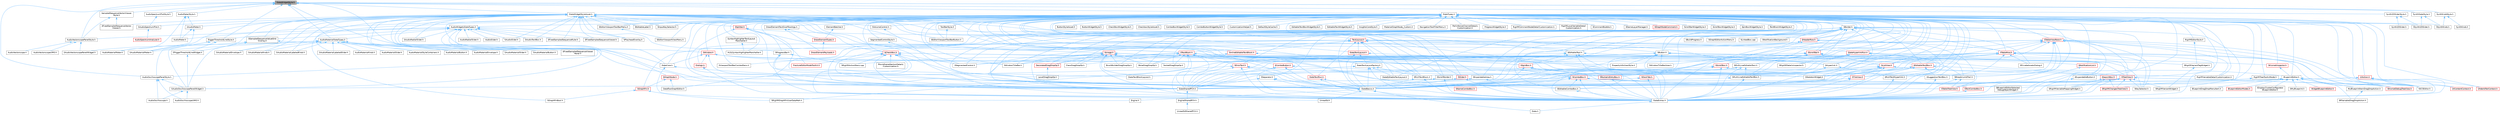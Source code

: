 digraph "SlateWidgetStyle.h"
{
 // INTERACTIVE_SVG=YES
 // LATEX_PDF_SIZE
  bgcolor="transparent";
  edge [fontname=Helvetica,fontsize=10,labelfontname=Helvetica,labelfontsize=10];
  node [fontname=Helvetica,fontsize=10,shape=box,height=0.2,width=0.4];
  Node1 [id="Node000001",label="SlateWidgetStyle.h",height=0.2,width=0.4,color="gray40", fillcolor="grey60", style="filled", fontcolor="black",tooltip=" "];
  Node1 -> Node2 [id="edge1_Node000001_Node000002",dir="back",color="steelblue1",style="solid",tooltip=" "];
  Node2 [id="Node000002",label="AudioMaterialSlateTypes.h",height=0.2,width=0.4,color="grey40", fillcolor="white", style="filled",URL="$d3/d2d/AudioMaterialSlateTypes_8h.html",tooltip=" "];
  Node2 -> Node3 [id="edge2_Node000002_Node000003",dir="back",color="steelblue1",style="solid",tooltip=" "];
  Node3 [id="Node000003",label="AudioMaterialButton.h",height=0.2,width=0.4,color="grey40", fillcolor="white", style="filled",URL="$de/dca/AudioMaterialButton_8h.html",tooltip=" "];
  Node2 -> Node4 [id="edge3_Node000002_Node000004",dir="back",color="steelblue1",style="solid",tooltip=" "];
  Node4 [id="Node000004",label="AudioMaterialEnvelope.h",height=0.2,width=0.4,color="grey40", fillcolor="white", style="filled",URL="$d8/d42/AudioMaterialEnvelope_8h.html",tooltip=" "];
  Node2 -> Node5 [id="edge4_Node000002_Node000005",dir="back",color="steelblue1",style="solid",tooltip=" "];
  Node5 [id="Node000005",label="AudioMaterialKnob.h",height=0.2,width=0.4,color="grey40", fillcolor="white", style="filled",URL="$d1/d59/AudioMaterialKnob_8h.html",tooltip=" "];
  Node2 -> Node6 [id="edge5_Node000002_Node000006",dir="back",color="steelblue1",style="solid",tooltip=" "];
  Node6 [id="Node000006",label="AudioMaterialMeter.h",height=0.2,width=0.4,color="grey40", fillcolor="white", style="filled",URL="$d7/dc3/AudioMaterialMeter_8h.html",tooltip=" "];
  Node2 -> Node7 [id="edge6_Node000002_Node000007",dir="back",color="steelblue1",style="solid",tooltip=" "];
  Node7 [id="Node000007",label="AudioMaterialSlider.h",height=0.2,width=0.4,color="grey40", fillcolor="white", style="filled",URL="$de/db4/AudioMaterialSlider_8h.html",tooltip=" "];
  Node2 -> Node8 [id="edge7_Node000002_Node000008",dir="back",color="steelblue1",style="solid",tooltip=" "];
  Node8 [id="Node000008",label="AudioMaterialStyleContainers.h",height=0.2,width=0.4,color="grey40", fillcolor="white", style="filled",URL="$d2/d4e/AudioMaterialStyleContainers_8h.html",tooltip=" "];
  Node2 -> Node9 [id="edge8_Node000002_Node000009",dir="back",color="steelblue1",style="solid",tooltip=" "];
  Node9 [id="Node000009",label="SAudioMaterialButton.h",height=0.2,width=0.4,color="grey40", fillcolor="white", style="filled",URL="$d5/df6/SAudioMaterialButton_8h.html",tooltip=" "];
  Node2 -> Node10 [id="edge9_Node000002_Node000010",dir="back",color="steelblue1",style="solid",tooltip=" "];
  Node10 [id="Node000010",label="SAudioMaterialEnvelope.h",height=0.2,width=0.4,color="grey40", fillcolor="white", style="filled",URL="$d5/d2b/SAudioMaterialEnvelope_8h.html",tooltip=" "];
  Node2 -> Node11 [id="edge10_Node000002_Node000011",dir="back",color="steelblue1",style="solid",tooltip=" "];
  Node11 [id="Node000011",label="SAudioMaterialKnob.h",height=0.2,width=0.4,color="grey40", fillcolor="white", style="filled",URL="$d5/d68/SAudioMaterialKnob_8h.html",tooltip=" "];
  Node2 -> Node12 [id="edge11_Node000002_Node000012",dir="back",color="steelblue1",style="solid",tooltip=" "];
  Node12 [id="Node000012",label="SAudioMaterialLabeledKnob.h",height=0.2,width=0.4,color="grey40", fillcolor="white", style="filled",URL="$de/d2d/SAudioMaterialLabeledKnob_8h.html",tooltip=" "];
  Node2 -> Node13 [id="edge12_Node000002_Node000013",dir="back",color="steelblue1",style="solid",tooltip=" "];
  Node13 [id="Node000013",label="SAudioMaterialLabeledSlider.h",height=0.2,width=0.4,color="grey40", fillcolor="white", style="filled",URL="$d7/df2/SAudioMaterialLabeledSlider_8h.html",tooltip=" "];
  Node2 -> Node14 [id="edge13_Node000002_Node000014",dir="back",color="steelblue1",style="solid",tooltip=" "];
  Node14 [id="Node000014",label="SAudioMaterialMeter.h",height=0.2,width=0.4,color="grey40", fillcolor="white", style="filled",URL="$d9/da6/SAudioMaterialMeter_8h.html",tooltip=" "];
  Node2 -> Node15 [id="edge14_Node000002_Node000015",dir="back",color="steelblue1",style="solid",tooltip=" "];
  Node15 [id="Node000015",label="SAudioMaterialSlider.h",height=0.2,width=0.4,color="grey40", fillcolor="white", style="filled",URL="$d1/d37/SAudioMaterialSlider_8h.html",tooltip=" "];
  Node1 -> Node16 [id="edge15_Node000001_Node000016",dir="back",color="steelblue1",style="solid",tooltip=" "];
  Node16 [id="Node000016",label="AudioMeterStyle.h",height=0.2,width=0.4,color="grey40", fillcolor="white", style="filled",URL="$de/d18/AudioMeterStyle_8h.html",tooltip=" "];
  Node16 -> Node6 [id="edge16_Node000016_Node000006",dir="back",color="steelblue1",style="solid",tooltip=" "];
  Node16 -> Node17 [id="edge17_Node000016_Node000017",dir="back",color="steelblue1",style="solid",tooltip=" "];
  Node17 [id="Node000017",label="AudioMeter.h",height=0.2,width=0.4,color="grey40", fillcolor="white", style="filled",URL="$de/db0/AudioMeter_8h.html",tooltip=" "];
  Node16 -> Node18 [id="edge18_Node000016_Node000018",dir="back",color="steelblue1",style="solid",tooltip=" "];
  Node18 [id="Node000018",label="SAudioMeter.h",height=0.2,width=0.4,color="grey40", fillcolor="white", style="filled",URL="$d5/d48/SAudioMeter_8h.html",tooltip=" "];
  Node18 -> Node17 [id="edge19_Node000018_Node000017",dir="back",color="steelblue1",style="solid",tooltip=" "];
  Node18 -> Node14 [id="edge20_Node000018_Node000014",dir="back",color="steelblue1",style="solid",tooltip=" "];
  Node1 -> Node19 [id="edge21_Node000001_Node000019",dir="back",color="steelblue1",style="solid",tooltip=" "];
  Node19 [id="Node000019",label="AudioOscilloscopePanelStyle.h",height=0.2,width=0.4,color="grey40", fillcolor="white", style="filled",URL="$d7/d56/AudioOscilloscopePanelStyle_8h.html",tooltip=" "];
  Node19 -> Node20 [id="edge22_Node000019_Node000020",dir="back",color="steelblue1",style="solid",tooltip=" "];
  Node20 [id="Node000020",label="AudioOscilloscope.h",height=0.2,width=0.4,color="grey40", fillcolor="white", style="filled",URL="$d5/d81/AudioOscilloscope_8h.html",tooltip=" "];
  Node19 -> Node21 [id="edge23_Node000019_Node000021",dir="back",color="steelblue1",style="solid",tooltip=" "];
  Node21 [id="Node000021",label="AudioOscilloscopeUMG.h",height=0.2,width=0.4,color="grey40", fillcolor="white", style="filled",URL="$df/de7/AudioOscilloscopeUMG_8h.html",tooltip=" "];
  Node19 -> Node22 [id="edge24_Node000019_Node000022",dir="back",color="steelblue1",style="solid",tooltip=" "];
  Node22 [id="Node000022",label="SAudioOscilloscopePanelWidget.h",height=0.2,width=0.4,color="grey40", fillcolor="white", style="filled",URL="$db/d7e/SAudioOscilloscopePanelWidget_8h.html",tooltip=" "];
  Node22 -> Node20 [id="edge25_Node000022_Node000020",dir="back",color="steelblue1",style="solid",tooltip=" "];
  Node22 -> Node21 [id="edge26_Node000022_Node000021",dir="back",color="steelblue1",style="solid",tooltip=" "];
  Node1 -> Node23 [id="edge27_Node000001_Node000023",dir="back",color="steelblue1",style="solid",tooltip=" "];
  Node23 [id="Node000023",label="AudioSpectrumPlotStyle.h",height=0.2,width=0.4,color="grey40", fillcolor="white", style="filled",URL="$d8/dfa/AudioSpectrumPlotStyle_8h.html",tooltip=" "];
  Node23 -> Node24 [id="edge28_Node000023_Node000024",dir="back",color="steelblue1",style="solid",tooltip=" "];
  Node24 [id="Node000024",label="SAudioSpectrumPlot.h",height=0.2,width=0.4,color="grey40", fillcolor="white", style="filled",URL="$dd/ddf/SAudioSpectrumPlot_8h.html",tooltip=" "];
  Node24 -> Node25 [id="edge29_Node000024_Node000025",dir="back",color="steelblue1",style="solid",tooltip=" "];
  Node25 [id="Node000025",label="AudioSpectrumAnalyzer.h",height=0.2,width=0.4,color="red", fillcolor="#FFF0F0", style="filled",URL="$de/dae/AudioSpectrumAnalyzer_8h.html",tooltip=" "];
  Node1 -> Node27 [id="edge30_Node000001_Node000027",dir="back",color="steelblue1",style="solid",tooltip=" "];
  Node27 [id="Node000027",label="AudioVectorscopePanelStyle.h",height=0.2,width=0.4,color="grey40", fillcolor="white", style="filled",URL="$d6/d5c/AudioVectorscopePanelStyle_8h.html",tooltip=" "];
  Node27 -> Node28 [id="edge31_Node000027_Node000028",dir="back",color="steelblue1",style="solid",tooltip=" "];
  Node28 [id="Node000028",label="AudioVectorscope.h",height=0.2,width=0.4,color="grey40", fillcolor="white", style="filled",URL="$d8/d00/AudioVectorscope_8h.html",tooltip=" "];
  Node27 -> Node29 [id="edge32_Node000027_Node000029",dir="back",color="steelblue1",style="solid",tooltip=" "];
  Node29 [id="Node000029",label="AudioVectorscopeUMG.h",height=0.2,width=0.4,color="grey40", fillcolor="white", style="filled",URL="$dd/d40/AudioVectorscopeUMG_8h.html",tooltip=" "];
  Node27 -> Node30 [id="edge33_Node000027_Node000030",dir="back",color="steelblue1",style="solid",tooltip=" "];
  Node30 [id="Node000030",label="SAudioVectorscopePanelWidget.h",height=0.2,width=0.4,color="grey40", fillcolor="white", style="filled",URL="$d8/d68/SAudioVectorscopePanelWidget_8h.html",tooltip=" "];
  Node1 -> Node31 [id="edge34_Node000001_Node000031",dir="back",color="steelblue1",style="solid",tooltip=" "];
  Node31 [id="Node000031",label="SampledSequenceVectorViewer\lStyle.h",height=0.2,width=0.4,color="grey40", fillcolor="white", style="filled",URL="$df/d62/SampledSequenceVectorViewerStyle_8h.html",tooltip=" "];
  Node31 -> Node27 [id="edge35_Node000031_Node000027",dir="back",color="steelblue1",style="solid",tooltip=" "];
  Node31 -> Node32 [id="edge36_Node000031_Node000032",dir="back",color="steelblue1",style="solid",tooltip=" "];
  Node32 [id="Node000032",label="SFixedSampledSequenceVector\lViewer.h",height=0.2,width=0.4,color="grey40", fillcolor="white", style="filled",URL="$db/df9/SFixedSampledSequenceVectorViewer_8h.html",tooltip=" "];
  Node1 -> Node33 [id="edge37_Node000001_Node000033",dir="back",color="steelblue1",style="solid",tooltip=" "];
  Node33 [id="Node000033",label="SlateCore.h",height=0.2,width=0.4,color="grey40", fillcolor="white", style="filled",URL="$dc/d03/SlateCore_8h.html",tooltip=" "];
  Node33 -> Node34 [id="edge38_Node000033_Node000034",dir="back",color="steelblue1",style="solid",tooltip=" "];
  Node34 [id="Node000034",label="Engine.h",height=0.2,width=0.4,color="grey40", fillcolor="white", style="filled",URL="$d1/d34/Public_2Engine_8h.html",tooltip=" "];
  Node33 -> Node35 [id="edge39_Node000033_Node000035",dir="back",color="steelblue1",style="solid",tooltip=" "];
  Node35 [id="Node000035",label="SlateBasics.h",height=0.2,width=0.4,color="grey40", fillcolor="white", style="filled",URL="$da/d2f/SlateBasics_8h.html",tooltip=" "];
  Node35 -> Node34 [id="edge40_Node000035_Node000034",dir="back",color="steelblue1",style="solid",tooltip=" "];
  Node35 -> Node36 [id="edge41_Node000035_Node000036",dir="back",color="steelblue1",style="solid",tooltip=" "];
  Node36 [id="Node000036",label="Slate.h",height=0.2,width=0.4,color="grey40", fillcolor="white", style="filled",URL="$d2/dc0/Slate_8h.html",tooltip=" "];
  Node35 -> Node37 [id="edge42_Node000035_Node000037",dir="back",color="steelblue1",style="solid",tooltip=" "];
  Node37 [id="Node000037",label="SlateExtras.h",height=0.2,width=0.4,color="grey40", fillcolor="white", style="filled",URL="$d8/dec/SlateExtras_8h.html",tooltip=" "];
  Node37 -> Node36 [id="edge43_Node000037_Node000036",dir="back",color="steelblue1",style="solid",tooltip=" "];
  Node35 -> Node38 [id="edge44_Node000035_Node000038",dir="back",color="steelblue1",style="solid",tooltip=" "];
  Node38 [id="Node000038",label="UnrealEd.h",height=0.2,width=0.4,color="grey40", fillcolor="white", style="filled",URL="$d2/d5f/UnrealEd_8h.html",tooltip=" "];
  Node1 -> Node39 [id="edge45_Node000001_Node000039",dir="back",color="steelblue1",style="solid",tooltip=" "];
  Node39 [id="Node000039",label="SlateSharedPCH.h",height=0.2,width=0.4,color="grey40", fillcolor="white", style="filled",URL="$d1/dfc/SlateSharedPCH_8h.html",tooltip=" "];
  Node39 -> Node40 [id="edge46_Node000039_Node000040",dir="back",color="steelblue1",style="solid",tooltip=" "];
  Node40 [id="Node000040",label="EngineSharedPCH.h",height=0.2,width=0.4,color="grey40", fillcolor="white", style="filled",URL="$dc/dbb/EngineSharedPCH_8h.html",tooltip=" "];
  Node40 -> Node41 [id="edge47_Node000040_Node000041",dir="back",color="steelblue1",style="solid",tooltip=" "];
  Node41 [id="Node000041",label="UnrealEdSharedPCH.h",height=0.2,width=0.4,color="grey40", fillcolor="white", style="filled",URL="$d1/de6/UnrealEdSharedPCH_8h.html",tooltip=" "];
  Node1 -> Node42 [id="edge48_Node000001_Node000042",dir="back",color="steelblue1",style="solid",tooltip=" "];
  Node42 [id="Node000042",label="SlateTypes.h",height=0.2,width=0.4,color="grey40", fillcolor="white", style="filled",URL="$d2/d6f/SlateTypes_8h.html",tooltip=" "];
  Node42 -> Node17 [id="edge49_Node000042_Node000017",dir="back",color="steelblue1",style="solid",tooltip=" "];
  Node42 -> Node43 [id="edge50_Node000042_Node000043",dir="back",color="steelblue1",style="solid",tooltip=" "];
  Node43 [id="Node000043",label="AudioWidgetsSlateTypes.h",height=0.2,width=0.4,color="grey40", fillcolor="white", style="filled",URL="$d1/d08/AudioWidgetsSlateTypes_8h.html",tooltip=" "];
  Node43 -> Node2 [id="edge51_Node000043_Node000002",dir="back",color="steelblue1",style="solid",tooltip=" "];
  Node43 -> Node19 [id="edge52_Node000043_Node000019",dir="back",color="steelblue1",style="solid",tooltip=" "];
  Node43 -> Node44 [id="edge53_Node000043_Node000044",dir="back",color="steelblue1",style="solid",tooltip=" "];
  Node44 [id="Node000044",label="AudioRadialSlider.h",height=0.2,width=0.4,color="grey40", fillcolor="white", style="filled",URL="$d0/daa/AudioRadialSlider_8h.html",tooltip=" "];
  Node43 -> Node45 [id="edge54_Node000043_Node000045",dir="back",color="steelblue1",style="solid",tooltip=" "];
  Node45 [id="Node000045",label="AudioSlider.h",height=0.2,width=0.4,color="grey40", fillcolor="white", style="filled",URL="$d6/db0/AudioSlider_8h.html",tooltip=" "];
  Node43 -> Node27 [id="edge55_Node000043_Node000027",dir="back",color="steelblue1",style="solid",tooltip=" "];
  Node43 -> Node22 [id="edge56_Node000043_Node000022",dir="back",color="steelblue1",style="solid",tooltip=" "];
  Node43 -> Node46 [id="edge57_Node000043_Node000046",dir="back",color="steelblue1",style="solid",tooltip=" "];
  Node46 [id="Node000046",label="SAudioRadialSlider.h",height=0.2,width=0.4,color="grey40", fillcolor="white", style="filled",URL="$dd/d5f/SAudioRadialSlider_8h.html",tooltip=" "];
  Node43 -> Node47 [id="edge58_Node000043_Node000047",dir="back",color="steelblue1",style="solid",tooltip=" "];
  Node47 [id="Node000047",label="SAudioSlider.h",height=0.2,width=0.4,color="grey40", fillcolor="white", style="filled",URL="$d3/d58/SAudioSlider_8h.html",tooltip=" "];
  Node43 -> Node48 [id="edge59_Node000043_Node000048",dir="back",color="steelblue1",style="solid",tooltip=" "];
  Node48 [id="Node000048",label="SAudioTextBox.h",height=0.2,width=0.4,color="grey40", fillcolor="white", style="filled",URL="$da/da3/SAudioTextBox_8h.html",tooltip=" "];
  Node43 -> Node49 [id="edge60_Node000043_Node000049",dir="back",color="steelblue1",style="solid",tooltip=" "];
  Node49 [id="Node000049",label="SFixedSampledSequenceRuler.h",height=0.2,width=0.4,color="grey40", fillcolor="white", style="filled",URL="$d8/db1/SFixedSampledSequenceRuler_8h.html",tooltip=" "];
  Node43 -> Node50 [id="edge61_Node000043_Node000050",dir="back",color="steelblue1",style="solid",tooltip=" "];
  Node50 [id="Node000050",label="SFixedSampledSequenceViewer.h",height=0.2,width=0.4,color="grey40", fillcolor="white", style="filled",URL="$dd/d77/SFixedSampledSequenceViewer_8h.html",tooltip=" "];
  Node43 -> Node51 [id="edge62_Node000043_Node000051",dir="back",color="steelblue1",style="solid",tooltip=" "];
  Node51 [id="Node000051",label="SFixedSampledSequenceViewer\lPanel.h",height=0.2,width=0.4,color="grey40", fillcolor="white", style="filled",URL="$dc/d28/SFixedSampledSequenceViewerPanel_8h.html",tooltip=" "];
  Node43 -> Node52 [id="edge63_Node000043_Node000052",dir="back",color="steelblue1",style="solid",tooltip=" "];
  Node52 [id="Node000052",label="SPlayheadOverlay.h",height=0.2,width=0.4,color="grey40", fillcolor="white", style="filled",URL="$dd/de3/SPlayheadOverlay_8h.html",tooltip=" "];
  Node43 -> Node53 [id="edge64_Node000043_Node000053",dir="back",color="steelblue1",style="solid",tooltip=" "];
  Node53 [id="Node000053",label="SSampledSequenceValueGrid\lOverlay.h",height=0.2,width=0.4,color="grey40", fillcolor="white", style="filled",URL="$dd/d4e/SSampledSequenceValueGridOverlay_8h.html",tooltip=" "];
  Node53 -> Node22 [id="edge65_Node000053_Node000022",dir="back",color="steelblue1",style="solid",tooltip=" "];
  Node53 -> Node30 [id="edge66_Node000053_Node000030",dir="back",color="steelblue1",style="solid",tooltip=" "];
  Node53 -> Node51 [id="edge67_Node000053_Node000051",dir="back",color="steelblue1",style="solid",tooltip=" "];
  Node43 -> Node54 [id="edge68_Node000043_Node000054",dir="back",color="steelblue1",style="solid",tooltip=" "];
  Node54 [id="Node000054",label="TriggerThresholdLineStyle.h",height=0.2,width=0.4,color="grey40", fillcolor="white", style="filled",URL="$dd/dff/TriggerThresholdLineStyle_8h.html",tooltip=" "];
  Node54 -> Node19 [id="edge69_Node000054_Node000019",dir="back",color="steelblue1",style="solid",tooltip=" "];
  Node54 -> Node22 [id="edge70_Node000054_Node000022",dir="back",color="steelblue1",style="solid",tooltip=" "];
  Node54 -> Node55 [id="edge71_Node000054_Node000055",dir="back",color="steelblue1",style="solid",tooltip=" "];
  Node55 [id="Node000055",label="STriggerThresholdLineWidget.h",height=0.2,width=0.4,color="grey40", fillcolor="white", style="filled",URL="$da/d0d/STriggerThresholdLineWidget_8h.html",tooltip=" "];
  Node55 -> Node22 [id="edge72_Node000055_Node000022",dir="back",color="steelblue1",style="solid",tooltip=" "];
  Node42 -> Node56 [id="edge73_Node000042_Node000056",dir="back",color="steelblue1",style="solid",tooltip=" "];
  Node56 [id="Node000056",label="BlueprintEditor.h",height=0.2,width=0.4,color="grey40", fillcolor="white", style="filled",URL="$df/d7d/BlueprintEditor_8h.html",tooltip=" "];
  Node56 -> Node57 [id="edge74_Node000056_Node000057",dir="back",color="steelblue1",style="solid",tooltip=" "];
  Node57 [id="Node000057",label="BPVariableDragDropAction.h",height=0.2,width=0.4,color="grey40", fillcolor="white", style="filled",URL="$dd/d23/BPVariableDragDropAction_8h.html",tooltip=" "];
  Node56 -> Node58 [id="edge75_Node000056_Node000058",dir="back",color="steelblue1",style="solid",tooltip=" "];
  Node58 [id="Node000058",label="BlueprintDragDropMenuItem.h",height=0.2,width=0.4,color="grey40", fillcolor="white", style="filled",URL="$dc/deb/BlueprintDragDropMenuItem_8h.html",tooltip=" "];
  Node56 -> Node59 [id="edge76_Node000056_Node000059",dir="back",color="steelblue1",style="solid",tooltip=" "];
  Node59 [id="Node000059",label="BlueprintEditorModes.h",height=0.2,width=0.4,color="red", fillcolor="#FFF0F0", style="filled",URL="$d9/d70/BlueprintEditorModes_8h.html",tooltip=" "];
  Node56 -> Node61 [id="edge77_Node000056_Node000061",dir="back",color="steelblue1",style="solid",tooltip=" "];
  Node61 [id="Node000061",label="IDisplayClusterConfigurator\lBlueprintEditor.h",height=0.2,width=0.4,color="grey40", fillcolor="white", style="filled",URL="$dd/d4b/IDisplayClusterConfiguratorBlueprintEditor_8h.html",tooltip=" "];
  Node56 -> Node62 [id="edge78_Node000056_Node000062",dir="back",color="steelblue1",style="solid",tooltip=" "];
  Node62 [id="Node000062",label="MyBlueprintItemDragDropAction.h",height=0.2,width=0.4,color="grey40", fillcolor="white", style="filled",URL="$da/d11/MyBlueprintItemDragDropAction_8h.html",tooltip=" "];
  Node62 -> Node57 [id="edge79_Node000062_Node000057",dir="back",color="steelblue1",style="solid",tooltip=" "];
  Node56 -> Node63 [id="edge80_Node000056_Node000063",dir="back",color="steelblue1",style="solid",tooltip=" "];
  Node63 [id="Node000063",label="SBlueprintEditorSelected\lDebugObjectWidget.h",height=0.2,width=0.4,color="grey40", fillcolor="white", style="filled",URL="$de/d6c/SBlueprintEditorSelectedDebugObjectWidget_8h.html",tooltip=" "];
  Node56 -> Node64 [id="edge81_Node000056_Node000064",dir="back",color="steelblue1",style="solid",tooltip=" "];
  Node64 [id="Node000064",label="SMyBlueprint.h",height=0.2,width=0.4,color="grey40", fillcolor="white", style="filled",URL="$d3/d34/SMyBlueprint_8h.html",tooltip=" "];
  Node56 -> Node65 [id="edge82_Node000056_Node000065",dir="back",color="steelblue1",style="solid",tooltip=" "];
  Node65 [id="Node000065",label="SSCSEditor.h",height=0.2,width=0.4,color="grey40", fillcolor="white", style="filled",URL="$d0/d2e/SSCSEditor_8h.html",tooltip=" "];
  Node56 -> Node66 [id="edge83_Node000056_Node000066",dir="back",color="steelblue1",style="solid",tooltip=" "];
  Node66 [id="Node000066",label="WidgetBlueprintEditor.h",height=0.2,width=0.4,color="red", fillcolor="#FFF0F0", style="filled",URL="$d6/d04/WidgetBlueprintEditor_8h.html",tooltip=" "];
  Node42 -> Node69 [id="edge84_Node000042_Node000069",dir="back",color="steelblue1",style="solid",tooltip=" "];
  Node69 [id="Node000069",label="ButtonStyleAsset.h",height=0.2,width=0.4,color="grey40", fillcolor="white", style="filled",URL="$dd/daf/ButtonStyleAsset_8h.html",tooltip=" "];
  Node42 -> Node70 [id="edge85_Node000042_Node000070",dir="back",color="steelblue1",style="solid",tooltip=" "];
  Node70 [id="Node000070",label="ButtonWidgetStyle.h",height=0.2,width=0.4,color="grey40", fillcolor="white", style="filled",URL="$db/d1a/ButtonWidgetStyle_8h.html",tooltip=" "];
  Node42 -> Node71 [id="edge86_Node000042_Node000071",dir="back",color="steelblue1",style="solid",tooltip=" "];
  Node71 [id="Node000071",label="CheckBoxWidgetStyle.h",height=0.2,width=0.4,color="grey40", fillcolor="white", style="filled",URL="$d3/dda/CheckBoxWidgetStyle_8h.html",tooltip=" "];
  Node42 -> Node72 [id="edge87_Node000042_Node000072",dir="back",color="steelblue1",style="solid",tooltip=" "];
  Node72 [id="Node000072",label="CheckboxStyleAsset.h",height=0.2,width=0.4,color="grey40", fillcolor="white", style="filled",URL="$df/da6/CheckboxStyleAsset_8h.html",tooltip=" "];
  Node42 -> Node73 [id="edge88_Node000042_Node000073",dir="back",color="steelblue1",style="solid",tooltip=" "];
  Node73 [id="Node000073",label="ComboBoxWidgetStyle.h",height=0.2,width=0.4,color="grey40", fillcolor="white", style="filled",URL="$d5/dc1/ComboBoxWidgetStyle_8h.html",tooltip=" "];
  Node42 -> Node74 [id="edge89_Node000042_Node000074",dir="back",color="steelblue1",style="solid",tooltip=" "];
  Node74 [id="Node000074",label="ComboButtonWidgetStyle.h",height=0.2,width=0.4,color="grey40", fillcolor="white", style="filled",URL="$de/d4e/ComboButtonWidgetStyle_8h.html",tooltip=" "];
  Node42 -> Node75 [id="edge90_Node000042_Node000075",dir="back",color="steelblue1",style="solid",tooltip=" "];
  Node75 [id="Node000075",label="CustomizationHelper.h",height=0.2,width=0.4,color="grey40", fillcolor="white", style="filled",URL="$dd/df9/CustomizationHelper_8h.html",tooltip=" "];
  Node42 -> Node76 [id="edge91_Node000042_Node000076",dir="back",color="steelblue1",style="solid",tooltip=" "];
  Node76 [id="Node000076",label="DefaultStyleCache.h",height=0.2,width=0.4,color="grey40", fillcolor="white", style="filled",URL="$df/d08/DefaultStyleCache_8h.html",tooltip=" "];
  Node42 -> Node77 [id="edge92_Node000042_Node000077",dir="back",color="steelblue1",style="solid",tooltip=" "];
  Node77 [id="Node000077",label="DrawElementTextOverflowArgs.h",height=0.2,width=0.4,color="grey40", fillcolor="white", style="filled",URL="$d7/d30/DrawElementTextOverflowArgs_8h.html",tooltip=" "];
  Node77 -> Node78 [id="edge93_Node000077_Node000078",dir="back",color="steelblue1",style="solid",tooltip=" "];
  Node78 [id="Node000078",label="DrawElementPayloads.h",height=0.2,width=0.4,color="red", fillcolor="#FFF0F0", style="filled",URL="$d9/d97/DrawElementPayloads_8h.html",tooltip=" "];
  Node77 -> Node995 [id="edge94_Node000077_Node000995",dir="back",color="steelblue1",style="solid",tooltip=" "];
  Node995 [id="Node000995",label="DrawElementTypes.h",height=0.2,width=0.4,color="red", fillcolor="#FFF0F0", style="filled",URL="$df/d5c/DrawElementTypes_8h.html",tooltip=" "];
  Node995 -> Node78 [id="edge95_Node000995_Node000078",dir="back",color="steelblue1",style="solid",tooltip=" "];
  Node42 -> Node996 [id="edge96_Node000042_Node000996",dir="back",color="steelblue1",style="solid",tooltip=" "];
  Node996 [id="Node000996",label="EditableTextBoxWidgetStyle.h",height=0.2,width=0.4,color="grey40", fillcolor="white", style="filled",URL="$d2/d46/EditableTextBoxWidgetStyle_8h.html",tooltip=" "];
  Node42 -> Node997 [id="edge97_Node000042_Node000997",dir="back",color="steelblue1",style="solid",tooltip=" "];
  Node997 [id="Node000997",label="EditableTextWidgetStyle.h",height=0.2,width=0.4,color="grey40", fillcolor="white", style="filled",URL="$d2/de8/EditableTextWidgetStyle_8h.html",tooltip=" "];
  Node42 -> Node998 [id="edge98_Node000042_Node000998",dir="back",color="steelblue1",style="solid",tooltip=" "];
  Node998 [id="Node000998",label="ElementBatcher.h",height=0.2,width=0.4,color="grey40", fillcolor="white", style="filled",URL="$db/d00/ElementBatcher_8h.html",tooltip=" "];
  Node998 -> Node995 [id="edge99_Node000998_Node000995",dir="back",color="steelblue1",style="solid",tooltip=" "];
  Node42 -> Node999 [id="edge100_Node000042_Node000999",dir="back",color="steelblue1",style="solid",tooltip=" "];
  Node999 [id="Node000999",label="HLSLSyntaxHighlighterMarshaller.h",height=0.2,width=0.4,color="grey40", fillcolor="white", style="filled",URL="$d1/dbb/HLSLSyntaxHighlighterMarshaller_8h.html",tooltip=" "];
  Node42 -> Node1000 [id="edge101_Node000042_Node001000",dir="back",color="steelblue1",style="solid",tooltip=" "];
  Node1000 [id="Node001000",label="InsightsCoreStyle.h",height=0.2,width=0.4,color="grey40", fillcolor="white", style="filled",URL="$d8/d0f/InsightsCoreStyle_8h.html",tooltip=" "];
  Node42 -> Node185 [id="edge102_Node000042_Node000185",dir="back",color="steelblue1",style="solid",tooltip=" "];
  Node185 [id="Node000185",label="MaterialGraphNode_Custom.h",height=0.2,width=0.4,color="grey40", fillcolor="white", style="filled",URL="$d5/d6c/MaterialGraphNode__Custom_8h.html",tooltip=" "];
  Node42 -> Node1001 [id="edge103_Node000042_Node001001",dir="back",color="steelblue1",style="solid",tooltip=" "];
  Node1001 [id="Node001001",label="NavigationToolFilterMenu.h",height=0.2,width=0.4,color="grey40", fillcolor="white", style="filled",URL="$dc/da0/NavigationToolFilterMenu_8h.html",tooltip=" "];
  Node42 -> Node188 [id="edge104_Node000042_Node000188",dir="back",color="steelblue1",style="solid",tooltip=" "];
  Node188 [id="Node000188",label="PerlinNoiseChannelDetails\lCustomization.h",height=0.2,width=0.4,color="grey40", fillcolor="white", style="filled",URL="$d6/df3/PerlinNoiseChannelDetailsCustomization_8h.html",tooltip=" "];
  Node42 -> Node1002 [id="edge105_Node000042_Node001002",dir="back",color="steelblue1",style="solid",tooltip=" "];
  Node1002 [id="Node001002",label="ProgressWidgetStyle.h",height=0.2,width=0.4,color="grey40", fillcolor="white", style="filled",URL="$dc/d8c/ProgressWidgetStyle_8h.html",tooltip=" "];
  Node42 -> Node712 [id="edge106_Node000042_Node000712",dir="back",color="steelblue1",style="solid",tooltip=" "];
  Node712 [id="Node000712",label="RigVMCommentNodeDetailCustomization.h",height=0.2,width=0.4,color="grey40", fillcolor="white", style="filled",URL="$de/ddb/RigVMCommentNodeDetailCustomization_8h.html",tooltip=" "];
  Node42 -> Node1003 [id="edge107_Node000042_Node001003",dir="back",color="steelblue1",style="solid",tooltip=" "];
  Node1003 [id="Node001003",label="RigVMEditorStyle.h",height=0.2,width=0.4,color="grey40", fillcolor="white", style="filled",URL="$dd/d8a/RigVMEditorStyle_8h.html",tooltip=" "];
  Node1003 -> Node236 [id="edge108_Node001003_Node000236",dir="back",color="steelblue1",style="solid",tooltip=" "];
  Node236 [id="Node000236",label="SRigVMVariantTagWidget.h",height=0.2,width=0.4,color="grey40", fillcolor="white", style="filled",URL="$d4/d38/SRigVMVariantTagWidget_8h.html",tooltip=" "];
  Node236 -> Node237 [id="edge109_Node000236_Node000237",dir="back",color="steelblue1",style="solid",tooltip=" "];
  Node237 [id="Node000237",label="SRigVMVariantWidget.h",height=0.2,width=0.4,color="grey40", fillcolor="white", style="filled",URL="$d5/d61/SRigVMVariantWidget_8h.html",tooltip=" "];
  Node42 -> Node210 [id="edge110_Node000042_Node000210",dir="back",color="steelblue1",style="solid",tooltip=" "];
  Node210 [id="Node000210",label="RigVMLocalVariableDetail\lCustomization.h",height=0.2,width=0.4,color="grey40", fillcolor="white", style="filled",URL="$de/de8/RigVMLocalVariableDetailCustomization_8h.html",tooltip=" "];
  Node42 -> Node1004 [id="edge111_Node000042_Node001004",dir="back",color="steelblue1",style="solid",tooltip=" "];
  Node1004 [id="Node001004",label="RigVMTreeToolkitNode.h",height=0.2,width=0.4,color="grey40", fillcolor="white", style="filled",URL="$dc/d84/RigVMTreeToolkitNode_8h.html",tooltip=" "];
  Node1004 -> Node350 [id="edge112_Node001004_Node000350",dir="back",color="steelblue1",style="solid",tooltip=" "];
  Node350 [id="Node000350",label="SRigVMChangesTreeView.h",height=0.2,width=0.4,color="red", fillcolor="#FFF0F0", style="filled",URL="$dd/d83/SRigVMChangesTreeView_8h.html",tooltip=" "];
  Node42 -> Node335 [id="edge113_Node000042_Node000335",dir="back",color="steelblue1",style="solid",tooltip=" "];
  Node335 [id="Node000335",label="RigVMVariableDetailCustomization.h",height=0.2,width=0.4,color="grey40", fillcolor="white", style="filled",URL="$d3/d24/RigVMVariableDetailCustomization_8h.html",tooltip=" "];
  Node42 -> Node768 [id="edge114_Node000042_Node000768",dir="back",color="steelblue1",style="solid",tooltip=" "];
  Node768 [id="Node000768",label="SBorder.h",height=0.2,width=0.4,color="grey40", fillcolor="white", style="filled",URL="$d2/d10/SBorder_8h.html",tooltip=" "];
  Node768 -> Node82 [id="edge115_Node000768_Node000082",dir="back",color="steelblue1",style="solid",tooltip=" "];
  Node82 [id="Node000082",label="BoneDragDropOp.h",height=0.2,width=0.4,color="grey40", fillcolor="white", style="filled",URL="$d9/dba/BoneDragDropOp_8h.html",tooltip=" "];
  Node768 -> Node468 [id="edge116_Node000768_Node000468",dir="back",color="steelblue1",style="solid",tooltip=" "];
  Node468 [id="Node000468",label="BrushBuilderDragDropOp.h",height=0.2,width=0.4,color="grey40", fillcolor="white", style="filled",URL="$d9/d56/BrushBuilderDragDropOp_8h.html",tooltip=" "];
  Node768 -> Node83 [id="edge117_Node000768_Node000083",dir="back",color="steelblue1",style="solid",tooltip=" "];
  Node83 [id="Node000083",label="ClassDragDropOp.h",height=0.2,width=0.4,color="grey40", fillcolor="white", style="filled",URL="$d5/d37/ClassDragDropOp_8h.html",tooltip=" "];
  Node768 -> Node87 [id="edge118_Node000768_Node000087",dir="back",color="steelblue1",style="solid",tooltip=" "];
  Node87 [id="Node000087",label="DecoratedDragDropOp.h",height=0.2,width=0.4,color="red", fillcolor="#FFF0F0", style="filled",URL="$d6/d6a/DecoratedDragDropOp_8h.html",tooltip=" "];
  Node87 -> Node103 [id="edge119_Node000087_Node000103",dir="back",color="steelblue1",style="solid",tooltip=" "];
  Node103 [id="Node000103",label="LevelDragDropOp.h",height=0.2,width=0.4,color="grey40", fillcolor="white", style="filled",URL="$dc/da5/LevelDragDropOp_8h.html",tooltip=" "];
  Node768 -> Node366 [id="edge120_Node000768_Node000366",dir="back",color="steelblue1",style="solid",tooltip=" "];
  Node366 [id="Node000366",label="Dialogs.h",height=0.2,width=0.4,color="red", fillcolor="#FFF0F0", style="filled",URL="$d2/d5c/Dialogs_8h.html",tooltip=" "];
  Node366 -> Node38 [id="edge121_Node000366_Node000038",dir="back",color="steelblue1",style="solid",tooltip=" "];
  Node768 -> Node103 [id="edge122_Node000768_Node000103",dir="back",color="steelblue1",style="solid",tooltip=" "];
  Node768 -> Node769 [id="edge123_Node000768_Node000769",dir="back",color="steelblue1",style="solid",tooltip=" "];
  Node769 [id="Node000769",label="SBuildProgress.h",height=0.2,width=0.4,color="grey40", fillcolor="white", style="filled",URL="$dd/d1d/SBuildProgress_8h.html",tooltip=" "];
  Node768 -> Node770 [id="edge124_Node000768_Node000770",dir="back",color="steelblue1",style="solid",tooltip=" "];
  Node770 [id="Node000770",label="SButton.h",height=0.2,width=0.4,color="grey40", fillcolor="white", style="filled",URL="$d4/d2a/SButton_8h.html",tooltip=" "];
  Node770 -> Node319 [id="edge125_Node000770_Node000319",dir="back",color="steelblue1",style="solid",tooltip=" "];
  Node319 [id="Node000319",label="PropertyInfoViewStyle.h",height=0.2,width=0.4,color="grey40", fillcolor="white", style="filled",URL="$d0/da8/PropertyInfoViewStyle_8h.html",tooltip=" "];
  Node770 -> Node189 [id="edge126_Node000770_Node000189",dir="back",color="steelblue1",style="solid",tooltip=" "];
  Node189 [id="Node000189",label="SBreadcrumbTrail.h",height=0.2,width=0.4,color="grey40", fillcolor="white", style="filled",URL="$d4/de2/SBreadcrumbTrail_8h.html",tooltip=" "];
  Node189 -> Node190 [id="edge127_Node000189_Node000190",dir="back",color="steelblue1",style="solid",tooltip=" "];
  Node190 [id="Node000190",label="STableTreeView.h",height=0.2,width=0.4,color="red", fillcolor="#FFF0F0", style="filled",URL="$dd/d46/STableTreeView_8h.html",tooltip=" "];
  Node189 -> Node37 [id="edge128_Node000189_Node000037",dir="back",color="steelblue1",style="solid",tooltip=" "];
  Node770 -> Node205 [id="edge129_Node000770_Node000205",dir="back",color="steelblue1",style="solid",tooltip=" "];
  Node205 [id="Node000205",label="SEditableComboBox.h",height=0.2,width=0.4,color="grey40", fillcolor="white", style="filled",URL="$d0/d8c/SEditableComboBox_8h.html",tooltip=" "];
  Node205 -> Node37 [id="edge130_Node000205_Node000037",dir="back",color="steelblue1",style="solid",tooltip=" "];
  Node770 -> Node771 [id="edge131_Node000770_Node000771",dir="back",color="steelblue1",style="solid",tooltip=" "];
  Node771 [id="Node000771",label="SHyperlink.h",height=0.2,width=0.4,color="grey40", fillcolor="white", style="filled",URL="$d3/d8c/SHyperlink_8h.html",tooltip=" "];
  Node771 -> Node772 [id="edge132_Node000771_Node000772",dir="back",color="steelblue1",style="solid",tooltip=" "];
  Node772 [id="Node000772",label="SRichTextHyperlink.h",height=0.2,width=0.4,color="grey40", fillcolor="white", style="filled",URL="$da/d06/SRichTextHyperlink_8h.html",tooltip=" "];
  Node772 -> Node37 [id="edge133_Node000772_Node000037",dir="back",color="steelblue1",style="solid",tooltip=" "];
  Node771 -> Node37 [id="edge134_Node000771_Node000037",dir="back",color="steelblue1",style="solid",tooltip=" "];
  Node770 -> Node331 [id="edge135_Node000770_Node000331",dir="back",color="steelblue1",style="solid",tooltip=" "];
  Node331 [id="Node000331",label="SKeySelector.h",height=0.2,width=0.4,color="grey40", fillcolor="white", style="filled",URL="$de/d62/SKeySelector_8h.html",tooltip=" "];
  Node770 -> Node178 [id="edge136_Node000770_Node000178",dir="back",color="steelblue1",style="solid",tooltip=" "];
  Node178 [id="Node000178",label="SRigVMGraphPinUserDataPath.h",height=0.2,width=0.4,color="grey40", fillcolor="white", style="filled",URL="$d5/d31/SRigVMGraphPinUserDataPath_8h.html",tooltip=" "];
  Node770 -> Node353 [id="edge137_Node000770_Node000353",dir="back",color="steelblue1",style="solid",tooltip=" "];
  Node353 [id="Node000353",label="SRigVMVariableMappingWidget.h",height=0.2,width=0.4,color="grey40", fillcolor="white", style="filled",URL="$d0/ddc/SRigVMVariableMappingWidget_8h.html",tooltip=" "];
  Node770 -> Node236 [id="edge138_Node000770_Node000236",dir="back",color="steelblue1",style="solid",tooltip=" "];
  Node770 -> Node241 [id="edge139_Node000770_Node000241",dir="back",color="steelblue1",style="solid",tooltip=" "];
  Node241 [id="Node000241",label="SSkeletonWidget.h",height=0.2,width=0.4,color="grey40", fillcolor="white", style="filled",URL="$dd/da7/SSkeletonWidget_8h.html",tooltip=" "];
  Node770 -> Node673 [id="edge140_Node000770_Node000673",dir="back",color="steelblue1",style="solid",tooltip=" "];
  Node673 [id="Node000673",label="SWindowTitleBar.h",height=0.2,width=0.4,color="grey40", fillcolor="white", style="filled",URL="$d0/dce/SWindowTitleBar_8h.html",tooltip=" "];
  Node770 -> Node696 [id="edge141_Node000770_Node000696",dir="back",color="steelblue1",style="solid",tooltip=" "];
  Node696 [id="Node000696",label="SWindowTitleBarArea.h",height=0.2,width=0.4,color="grey40", fillcolor="white", style="filled",URL="$d4/d09/SWindowTitleBarArea_8h.html",tooltip=" "];
  Node770 -> Node35 [id="edge142_Node000770_Node000035",dir="back",color="steelblue1",style="solid",tooltip=" "];
  Node770 -> Node37 [id="edge143_Node000770_Node000037",dir="back",color="steelblue1",style="solid",tooltip=" "];
  Node770 -> Node39 [id="edge144_Node000770_Node000039",dir="back",color="steelblue1",style="solid",tooltip=" "];
  Node768 -> Node685 [id="edge145_Node000768_Node000685",dir="back",color="steelblue1",style="solid",tooltip=" "];
  Node685 [id="Node000685",label="SDockTab.h",height=0.2,width=0.4,color="red", fillcolor="#FFF0F0", style="filled",URL="$d2/d6f/SDockTab_8h.html",tooltip=" "];
  Node685 -> Node37 [id="edge146_Node000685_Node000037",dir="back",color="steelblue1",style="solid",tooltip=" "];
  Node685 -> Node39 [id="edge147_Node000685_Node000039",dir="back",color="steelblue1",style="solid",tooltip=" "];
  Node768 -> Node773 [id="edge148_Node000768_Node000773",dir="back",color="steelblue1",style="solid",tooltip=" "];
  Node773 [id="Node000773",label="SEditableTextBox.h",height=0.2,width=0.4,color="red", fillcolor="#FFF0F0", style="filled",URL="$df/dd0/SEditableTextBox_8h.html",tooltip=" "];
  Node773 -> Node205 [id="edge149_Node000773_Node000205",dir="back",color="steelblue1",style="solid",tooltip=" "];
  Node773 -> Node774 [id="edge150_Node000773_Node000774",dir="back",color="steelblue1",style="solid",tooltip=" "];
  Node774 [id="Node000774",label="SSearchBox.h",height=0.2,width=0.4,color="red", fillcolor="#FFF0F0", style="filled",URL="$df/d3f/SSearchBox_8h.html",tooltip=" "];
  Node774 -> Node350 [id="edge151_Node000774_Node000350",dir="back",color="steelblue1",style="solid",tooltip=" "];
  Node774 -> Node353 [id="edge152_Node000774_Node000353",dir="back",color="steelblue1",style="solid",tooltip=" "];
  Node774 -> Node37 [id="edge153_Node000774_Node000037",dir="back",color="steelblue1",style="solid",tooltip=" "];
  Node773 -> Node361 [id="edge154_Node000773_Node000361",dir="back",color="steelblue1",style="solid",tooltip=" "];
  Node361 [id="Node000361",label="SSuggestionTextBox.h",height=0.2,width=0.4,color="grey40", fillcolor="white", style="filled",URL="$d1/df9/SSuggestionTextBox_8h.html",tooltip=" "];
  Node361 -> Node37 [id="edge155_Node000361_Node000037",dir="back",color="steelblue1",style="solid",tooltip=" "];
  Node773 -> Node35 [id="edge156_Node000773_Node000035",dir="back",color="steelblue1",style="solid",tooltip=" "];
  Node773 -> Node37 [id="edge157_Node000773_Node000037",dir="back",color="steelblue1",style="solid",tooltip=" "];
  Node773 -> Node39 [id="edge158_Node000773_Node000039",dir="back",color="steelblue1",style="solid",tooltip=" "];
  Node768 -> Node775 [id="edge159_Node000768_Node000775",dir="back",color="steelblue1",style="solid",tooltip=" "];
  Node775 [id="Node000775",label="SErrorText.h",height=0.2,width=0.4,color="red", fillcolor="#FFF0F0", style="filled",URL="$d7/d9a/SErrorText_8h.html",tooltip=" "];
  Node775 -> Node124 [id="edge160_Node000775_Node000124",dir="back",color="steelblue1",style="solid",tooltip=" "];
  Node124 [id="Node000124",label="SGraphNode.h",height=0.2,width=0.4,color="red", fillcolor="#FFF0F0", style="filled",URL="$d2/d30/SGraphNode_8h.html",tooltip=" "];
  Node124 -> Node125 [id="edge161_Node000124_Node000125",dir="back",color="steelblue1",style="solid",tooltip=" "];
  Node125 [id="Node000125",label="DataflowGraphEditor.h",height=0.2,width=0.4,color="grey40", fillcolor="white", style="filled",URL="$d4/dfa/DataflowGraphEditor_8h.html",tooltip=" "];
  Node124 -> Node143 [id="edge162_Node000124_Node000143",dir="back",color="steelblue1",style="solid",tooltip=" "];
  Node143 [id="Node000143",label="SGraphPin.h",height=0.2,width=0.4,color="red", fillcolor="#FFF0F0", style="filled",URL="$d1/dd1/SGraphPin_8h.html",tooltip=" "];
  Node143 -> Node151 [id="edge163_Node000143_Node000151",dir="back",color="steelblue1",style="solid",tooltip=" "];
  Node151 [id="Node000151",label="SGraphPinBool.h",height=0.2,width=0.4,color="grey40", fillcolor="white", style="filled",URL="$d8/d82/SGraphPinBool_8h.html",tooltip=" "];
  Node143 -> Node178 [id="edge164_Node000143_Node000178",dir="back",color="steelblue1",style="solid",tooltip=" "];
  Node775 -> Node361 [id="edge165_Node000775_Node000361",dir="back",color="steelblue1",style="solid",tooltip=" "];
  Node775 -> Node35 [id="edge166_Node000775_Node000035",dir="back",color="steelblue1",style="solid",tooltip=" "];
  Node775 -> Node37 [id="edge167_Node000775_Node000037",dir="back",color="steelblue1",style="solid",tooltip=" "];
  Node775 -> Node39 [id="edge168_Node000775_Node000039",dir="back",color="steelblue1",style="solid",tooltip=" "];
  Node768 -> Node778 [id="edge169_Node000768_Node000778",dir="back",color="steelblue1",style="solid",tooltip=" "];
  Node778 [id="Node000778",label="SExpandableButton.h",height=0.2,width=0.4,color="grey40", fillcolor="white", style="filled",URL="$d5/df7/SExpandableButton_8h.html",tooltip=" "];
  Node778 -> Node37 [id="edge170_Node000778_Node000037",dir="back",color="steelblue1",style="solid",tooltip=" "];
  Node768 -> Node326 [id="edge171_Node000768_Node000326",dir="back",color="steelblue1",style="solid",tooltip=" "];
  Node326 [id="Node000326",label="SGraphEditorActionMenu.h",height=0.2,width=0.4,color="grey40", fillcolor="white", style="filled",URL="$dd/d8d/SGraphEditorActionMenu_8h.html",tooltip=" "];
  Node768 -> Node143 [id="edge172_Node000768_Node000143",dir="back",color="steelblue1",style="solid",tooltip=" "];
  Node768 -> Node779 [id="edge173_Node000768_Node000779",dir="back",color="steelblue1",style="solid",tooltip=" "];
  Node779 [id="Node000779",label="SHeaderRow.h",height=0.2,width=0.4,color="red", fillcolor="#FFF0F0", style="filled",URL="$d4/d31/SHeaderRow_8h.html",tooltip=" "];
  Node779 -> Node244 [id="edge174_Node000779_Node000244",dir="back",color="steelblue1",style="solid",tooltip=" "];
  Node244 [id="Node000244",label="STableRow.h",height=0.2,width=0.4,color="red", fillcolor="#FFF0F0", style="filled",URL="$d8/d43/STableRow_8h.html",tooltip=" "];
  Node244 -> Node319 [id="edge175_Node000244_Node000319",dir="back",color="steelblue1",style="solid",tooltip=" "];
  Node244 -> Node198 [id="edge176_Node000244_Node000198",dir="back",color="steelblue1",style="solid",tooltip=" "];
  Node198 [id="Node000198",label="SComboBox.h",height=0.2,width=0.4,color="red", fillcolor="#FFF0F0", style="filled",URL="$d2/dd5/SComboBox_8h.html",tooltip=" "];
  Node198 -> Node22 [id="edge177_Node000198_Node000022",dir="back",color="steelblue1",style="solid",tooltip=" "];
  Node198 -> Node63 [id="edge178_Node000198_Node000063",dir="back",color="steelblue1",style="solid",tooltip=" "];
  Node198 -> Node205 [id="edge179_Node000198_Node000205",dir="back",color="steelblue1",style="solid",tooltip=" "];
  Node198 -> Node207 [id="edge180_Node000198_Node000207",dir="back",color="steelblue1",style="solid",tooltip=" "];
  Node207 [id="Node000207",label="SNameComboBox.h",height=0.2,width=0.4,color="red", fillcolor="#FFF0F0", style="filled",URL="$d8/d4b/SNameComboBox_8h.html",tooltip=" "];
  Node198 -> Node190 [id="edge181_Node000198_Node000190",dir="back",color="steelblue1",style="solid",tooltip=" "];
  Node198 -> Node211 [id="edge182_Node000198_Node000211",dir="back",color="steelblue1",style="solid",tooltip=" "];
  Node211 [id="Node000211",label="STextComboBox.h",height=0.2,width=0.4,color="red", fillcolor="#FFF0F0", style="filled",URL="$d6/d14/STextComboBox_8h.html",tooltip=" "];
  Node211 -> Node37 [id="edge183_Node000211_Node000037",dir="back",color="steelblue1",style="solid",tooltip=" "];
  Node198 -> Node35 [id="edge184_Node000198_Node000035",dir="back",color="steelblue1",style="solid",tooltip=" "];
  Node198 -> Node37 [id="edge185_Node000198_Node000037",dir="back",color="steelblue1",style="solid",tooltip=" "];
  Node198 -> Node39 [id="edge186_Node000198_Node000039",dir="back",color="steelblue1",style="solid",tooltip=" "];
  Node244 -> Node331 [id="edge187_Node000244_Node000331",dir="back",color="steelblue1",style="solid",tooltip=" "];
  Node244 -> Node332 [id="edge188_Node000244_Node000332",dir="back",color="steelblue1",style="solid",tooltip=" "];
  Node332 [id="Node000332",label="SKismetDebugTreeView.h",height=0.2,width=0.4,color="red", fillcolor="#FFF0F0", style="filled",URL="$dc/df5/SKismetDebugTreeView_8h.html",tooltip=" "];
  Node244 -> Node334 [id="edge189_Node000244_Node000334",dir="back",color="steelblue1",style="solid",tooltip=" "];
  Node334 [id="Node000334",label="SListView.h",height=0.2,width=0.4,color="red", fillcolor="#FFF0F0", style="filled",URL="$db/db5/SListView_8h.html",tooltip=" "];
  Node334 -> Node335 [id="edge190_Node000334_Node000335",dir="back",color="steelblue1",style="solid",tooltip=" "];
  Node334 -> Node198 [id="edge191_Node000334_Node000198",dir="back",color="steelblue1",style="solid",tooltip=" "];
  Node334 -> Node241 [id="edge192_Node000334_Node000241",dir="back",color="steelblue1",style="solid",tooltip=" "];
  Node334 -> Node337 [id="edge193_Node000334_Node000337",dir="back",color="steelblue1",style="solid",tooltip=" "];
  Node337 [id="Node000337",label="STileView.h",height=0.2,width=0.4,color="red", fillcolor="#FFF0F0", style="filled",URL="$da/dd5/STileView_8h.html",tooltip=" "];
  Node337 -> Node35 [id="edge194_Node000337_Node000035",dir="back",color="steelblue1",style="solid",tooltip=" "];
  Node337 -> Node37 [id="edge195_Node000337_Node000037",dir="back",color="steelblue1",style="solid",tooltip=" "];
  Node334 -> Node339 [id="edge196_Node000334_Node000339",dir="back",color="steelblue1",style="solid",tooltip=" "];
  Node339 [id="Node000339",label="STreeView.h",height=0.2,width=0.4,color="red", fillcolor="#FFF0F0", style="filled",URL="$de/dea/STreeView_8h.html",tooltip=" "];
  Node339 -> Node331 [id="edge197_Node000339_Node000331",dir="back",color="steelblue1",style="solid",tooltip=" "];
  Node339 -> Node332 [id="edge198_Node000339_Node000332",dir="back",color="steelblue1",style="solid",tooltip=" "];
  Node339 -> Node350 [id="edge199_Node000339_Node000350",dir="back",color="steelblue1",style="solid",tooltip=" "];
  Node339 -> Node353 [id="edge200_Node000339_Node000353",dir="back",color="steelblue1",style="solid",tooltip=" "];
  Node339 -> Node237 [id="edge201_Node000339_Node000237",dir="back",color="steelblue1",style="solid",tooltip=" "];
  Node339 -> Node65 [id="edge202_Node000339_Node000065",dir="back",color="steelblue1",style="solid",tooltip=" "];
  Node339 -> Node190 [id="edge203_Node000339_Node000190",dir="back",color="steelblue1",style="solid",tooltip=" "];
  Node339 -> Node35 [id="edge204_Node000339_Node000035",dir="back",color="steelblue1",style="solid",tooltip=" "];
  Node339 -> Node37 [id="edge205_Node000339_Node000037",dir="back",color="steelblue1",style="solid",tooltip=" "];
  Node339 -> Node39 [id="edge206_Node000339_Node000039",dir="back",color="steelblue1",style="solid",tooltip=" "];
  Node334 -> Node35 [id="edge207_Node000334_Node000035",dir="back",color="steelblue1",style="solid",tooltip=" "];
  Node334 -> Node37 [id="edge208_Node000334_Node000037",dir="back",color="steelblue1",style="solid",tooltip=" "];
  Node334 -> Node39 [id="edge209_Node000334_Node000039",dir="back",color="steelblue1",style="solid",tooltip=" "];
  Node244 -> Node359 [id="edge210_Node000244_Node000359",dir="back",color="steelblue1",style="solid",tooltip=" "];
  Node359 [id="Node000359",label="SPrivateAssetsDialog.h",height=0.2,width=0.4,color="grey40", fillcolor="white", style="filled",URL="$d2/dba/SPrivateAssetsDialog_8h.html",tooltip=" "];
  Node244 -> Node65 [id="edge211_Node000244_Node000065",dir="back",color="steelblue1",style="solid",tooltip=" "];
  Node244 -> Node241 [id="edge212_Node000244_Node000241",dir="back",color="steelblue1",style="solid",tooltip=" "];
  Node244 -> Node361 [id="edge213_Node000244_Node000361",dir="back",color="steelblue1",style="solid",tooltip=" "];
  Node244 -> Node339 [id="edge214_Node000244_Node000339",dir="back",color="steelblue1",style="solid",tooltip=" "];
  Node244 -> Node35 [id="edge215_Node000244_Node000035",dir="back",color="steelblue1",style="solid",tooltip=" "];
  Node244 -> Node37 [id="edge216_Node000244_Node000037",dir="back",color="steelblue1",style="solid",tooltip=" "];
  Node244 -> Node39 [id="edge217_Node000244_Node000039",dir="back",color="steelblue1",style="solid",tooltip=" "];
  Node779 -> Node190 [id="edge218_Node000779_Node000190",dir="back",color="steelblue1",style="solid",tooltip=" "];
  Node779 -> Node35 [id="edge219_Node000779_Node000035",dir="back",color="steelblue1",style="solid",tooltip=" "];
  Node779 -> Node37 [id="edge220_Node000779_Node000037",dir="back",color="steelblue1",style="solid",tooltip=" "];
  Node779 -> Node39 [id="edge221_Node000779_Node000039",dir="back",color="steelblue1",style="solid",tooltip=" "];
  Node768 -> Node119 [id="edge222_Node000768_Node000119",dir="back",color="steelblue1",style="solid",tooltip=" "];
  Node119 [id="Node000119",label="SLinkedBox.cpp",height=0.2,width=0.4,color="grey40", fillcolor="white", style="filled",URL="$de/dd2/SLinkedBox_8cpp.html",tooltip=" "];
  Node768 -> Node802 [id="edge223_Node000768_Node000802",dir="back",color="steelblue1",style="solid",tooltip=" "];
  Node802 [id="Node000802",label="SMultiLineEditableTextBox.h",height=0.2,width=0.4,color="grey40", fillcolor="white", style="filled",URL="$da/d53/SMultiLineEditableTextBox_8h.html",tooltip=" "];
  Node802 -> Node35 [id="edge224_Node000802_Node000035",dir="back",color="steelblue1",style="solid",tooltip=" "];
  Node802 -> Node37 [id="edge225_Node000802_Node000037",dir="back",color="steelblue1",style="solid",tooltip=" "];
  Node768 -> Node803 [id="edge226_Node000768_Node000803",dir="back",color="steelblue1",style="solid",tooltip=" "];
  Node803 [id="Node000803",label="SNotificationBackground.h",height=0.2,width=0.4,color="grey40", fillcolor="white", style="filled",URL="$de/d48/SNotificationBackground_8h.html",tooltip=" "];
  Node768 -> Node227 [id="edge227_Node000768_Node000227",dir="back",color="steelblue1",style="solid",tooltip=" "];
  Node227 [id="Node000227",label="SNumericEntryBox.h",height=0.2,width=0.4,color="red", fillcolor="#FFF0F0", style="filled",URL="$d8/d1a/SNumericEntryBox_8h.html",tooltip=" "];
  Node227 -> Node37 [id="edge228_Node000227_Node000037",dir="back",color="steelblue1",style="solid",tooltip=" "];
  Node768 -> Node359 [id="edge229_Node000768_Node000359",dir="back",color="steelblue1",style="solid",tooltip=" "];
  Node768 -> Node237 [id="edge230_Node000768_Node000237",dir="back",color="steelblue1",style="solid",tooltip=" "];
  Node768 -> Node804 [id="edge231_Node000768_Node000804",dir="back",color="steelblue1",style="solid",tooltip=" "];
  Node804 [id="Node000804",label="SScrollBar.h",height=0.2,width=0.4,color="red", fillcolor="#FFF0F0", style="filled",URL="$d4/dde/SScrollBar_8h.html",tooltip=" "];
  Node804 -> Node334 [id="edge232_Node000804_Node000334",dir="back",color="steelblue1",style="solid",tooltip=" "];
  Node804 -> Node807 [id="edge233_Node000804_Node000807",dir="back",color="steelblue1",style="solid",tooltip=" "];
  Node807 [id="Node000807",label="SMultiLineEditableText.h",height=0.2,width=0.4,color="grey40", fillcolor="white", style="filled",URL="$d3/d39/SMultiLineEditableText_8h.html",tooltip=" "];
  Node807 -> Node802 [id="edge234_Node000807_Node000802",dir="back",color="steelblue1",style="solid",tooltip=" "];
  Node807 -> Node35 [id="edge235_Node000807_Node000035",dir="back",color="steelblue1",style="solid",tooltip=" "];
  Node807 -> Node37 [id="edge236_Node000807_Node000037",dir="back",color="steelblue1",style="solid",tooltip=" "];
  Node804 -> Node802 [id="edge237_Node000804_Node000802",dir="back",color="steelblue1",style="solid",tooltip=" "];
  Node804 -> Node238 [id="edge238_Node000804_Node000238",dir="back",color="steelblue1",style="solid",tooltip=" "];
  Node238 [id="Node000238",label="SScrollBox.h",height=0.2,width=0.4,color="red", fillcolor="#FFF0F0", style="filled",URL="$d3/da2/SScrollBox_8h.html",tooltip=" "];
  Node238 -> Node189 [id="edge239_Node000238_Node000189",dir="back",color="steelblue1",style="solid",tooltip=" "];
  Node238 -> Node35 [id="edge240_Node000238_Node000035",dir="back",color="steelblue1",style="solid",tooltip=" "];
  Node238 -> Node37 [id="edge241_Node000238_Node000037",dir="back",color="steelblue1",style="solid",tooltip=" "];
  Node238 -> Node39 [id="edge242_Node000238_Node000039",dir="back",color="steelblue1",style="solid",tooltip=" "];
  Node804 -> Node35 [id="edge243_Node000804_Node000035",dir="back",color="steelblue1",style="solid",tooltip=" "];
  Node804 -> Node37 [id="edge244_Node000804_Node000037",dir="back",color="steelblue1",style="solid",tooltip=" "];
  Node804 -> Node39 [id="edge245_Node000804_Node000039",dir="back",color="steelblue1",style="solid",tooltip=" "];
  Node768 -> Node240 [id="edge246_Node000768_Node000240",dir="back",color="steelblue1",style="solid",tooltip=" "];
  Node240 [id="Node000240",label="SSegmentedControl.h",height=0.2,width=0.4,color="grey40", fillcolor="white", style="filled",URL="$d3/d4f/SSegmentedControl_8h.html",tooltip=" "];
  Node768 -> Node808 [id="edge247_Node000768_Node000808",dir="back",color="steelblue1",style="solid",tooltip=" "];
  Node808 [id="Node000808",label="SSeparator.h",height=0.2,width=0.4,color="grey40", fillcolor="white", style="filled",URL="$d9/de5/SSeparator_8h.html",tooltip=" "];
  Node808 -> Node35 [id="edge248_Node000808_Node000035",dir="back",color="steelblue1",style="solid",tooltip=" "];
  Node808 -> Node37 [id="edge249_Node000808_Node000037",dir="back",color="steelblue1",style="solid",tooltip=" "];
  Node808 -> Node39 [id="edge250_Node000808_Node000039",dir="back",color="steelblue1",style="solid",tooltip=" "];
  Node768 -> Node241 [id="edge251_Node000768_Node000241",dir="back",color="steelblue1",style="solid",tooltip=" "];
  Node768 -> Node244 [id="edge252_Node000768_Node000244",dir="back",color="steelblue1",style="solid",tooltip=" "];
  Node768 -> Node673 [id="edge253_Node000768_Node000673",dir="back",color="steelblue1",style="solid",tooltip=" "];
  Node768 -> Node35 [id="edge254_Node000768_Node000035",dir="back",color="steelblue1",style="solid",tooltip=" "];
  Node768 -> Node37 [id="edge255_Node000768_Node000037",dir="back",color="steelblue1",style="solid",tooltip=" "];
  Node768 -> Node39 [id="edge256_Node000768_Node000039",dir="back",color="steelblue1",style="solid",tooltip=" "];
  Node768 -> Node697 [id="edge257_Node000768_Node000697",dir="back",color="steelblue1",style="solid",tooltip=" "];
  Node697 [id="Node000697",label="SocketDragDropOp.h",height=0.2,width=0.4,color="grey40", fillcolor="white", style="filled",URL="$d2/d53/SocketDragDropOp_8h.html",tooltip=" "];
  Node42 -> Node189 [id="edge258_Node000042_Node000189",dir="back",color="steelblue1",style="solid",tooltip=" "];
  Node42 -> Node770 [id="edge259_Node000042_Node000770",dir="back",color="steelblue1",style="solid",tooltip=" "];
  Node42 -> Node810 [id="edge260_Node000042_Node000810",dir="back",color="steelblue1",style="solid",tooltip=" "];
  Node810 [id="Node000810",label="SCheckBox.h",height=0.2,width=0.4,color="red", fillcolor="#FFF0F0", style="filled",URL="$d8/d16/SCheckBox_8h.html",tooltip=" "];
  Node810 -> Node125 [id="edge261_Node000810_Node000125",dir="back",color="steelblue1",style="solid",tooltip=" "];
  Node810 -> Node568 [id="edge262_Node000810_Node000568",dir="back",color="steelblue1",style="solid",tooltip=" "];
  Node568 [id="Node000568",label="FractureEditorModeToolkit.h",height=0.2,width=0.4,color="red", fillcolor="#FFF0F0", style="filled",URL="$da/d01/FractureEditorModeToolkit_8h.html",tooltip=" "];
  Node810 -> Node811 [id="edge263_Node000810_Node000811",dir="back",color="steelblue1",style="solid",tooltip=" "];
  Node811 [id="Node000811",label="MovieSceneSectionDetails\lCustomization.h",height=0.2,width=0.4,color="grey40", fillcolor="white", style="filled",URL="$d3/de7/MovieSceneSectionDetailsCustomization_8h.html",tooltip=" "];
  Node810 -> Node812 [id="edge264_Node000810_Node000812",dir="back",color="steelblue1",style="solid",tooltip=" "];
  Node812 [id="Node000812",label="SNotificationList.h",height=0.2,width=0.4,color="red", fillcolor="#FFF0F0", style="filled",URL="$d7/d9f/SNotificationList_8h.html",tooltip=" "];
  Node812 -> Node37 [id="edge265_Node000812_Node000037",dir="back",color="steelblue1",style="solid",tooltip=" "];
  Node810 -> Node227 [id="edge266_Node000810_Node000227",dir="back",color="steelblue1",style="solid",tooltip=" "];
  Node810 -> Node100 [id="edge267_Node000810_Node000100",dir="back",color="steelblue1",style="solid",tooltip=" "];
  Node100 [id="Node000100",label="SRigVMActionMenu.cpp",height=0.2,width=0.4,color="grey40", fillcolor="white", style="filled",URL="$dc/d4c/SRigVMActionMenu_8cpp.html",tooltip=" "];
  Node810 -> Node240 [id="edge268_Node000810_Node000240",dir="back",color="steelblue1",style="solid",tooltip=" "];
  Node810 -> Node814 [id="edge269_Node000810_Node000814",dir="back",color="steelblue1",style="solid",tooltip=" "];
  Node814 [id="Node000814",label="SViewportToolBarComboMenu.h",height=0.2,width=0.4,color="grey40", fillcolor="white", style="filled",URL="$de/d6a/SViewportToolBarComboMenu_8h.html",tooltip=" "];
  Node810 -> Node35 [id="edge270_Node000810_Node000035",dir="back",color="steelblue1",style="solid",tooltip=" "];
  Node810 -> Node37 [id="edge271_Node000810_Node000037",dir="back",color="steelblue1",style="solid",tooltip=" "];
  Node810 -> Node39 [id="edge272_Node000810_Node000039",dir="back",color="steelblue1",style="solid",tooltip=" "];
  Node42 -> Node198 [id="edge273_Node000042_Node000198",dir="back",color="steelblue1",style="solid",tooltip=" "];
  Node42 -> Node193 [id="edge274_Node000042_Node000193",dir="back",color="steelblue1",style="solid",tooltip=" "];
  Node193 [id="Node000193",label="SComboButton.h",height=0.2,width=0.4,color="red", fillcolor="#FFF0F0", style="filled",URL="$dc/d43/SComboButton_8h.html",tooltip=" "];
  Node193 -> Node198 [id="edge275_Node000193_Node000198",dir="back",color="steelblue1",style="solid",tooltip=" "];
  Node193 -> Node35 [id="edge276_Node000193_Node000035",dir="back",color="steelblue1",style="solid",tooltip=" "];
  Node193 -> Node37 [id="edge277_Node000193_Node000037",dir="back",color="steelblue1",style="solid",tooltip=" "];
  Node193 -> Node39 [id="edge278_Node000193_Node000039",dir="back",color="steelblue1",style="solid",tooltip=" "];
  Node42 -> Node122 [id="edge279_Node000042_Node000122",dir="back",color="steelblue1",style="solid",tooltip=" "];
  Node122 [id="Node000122",label="SCommentBubble.h",height=0.2,width=0.4,color="grey40", fillcolor="white", style="filled",URL="$d9/d84/SCommentBubble_8h.html",tooltip=" "];
  Node42 -> Node205 [id="edge280_Node000042_Node000205",dir="back",color="steelblue1",style="solid",tooltip=" "];
  Node42 -> Node826 [id="edge281_Node000042_Node000826",dir="back",color="steelblue1",style="solid",tooltip=" "];
  Node826 [id="Node000826",label="SEditableLabel.h",height=0.2,width=0.4,color="grey40", fillcolor="white", style="filled",URL="$dd/db3/SEditableLabel_8h.html",tooltip=" "];
  Node42 -> Node956 [id="edge282_Node000042_Node000956",dir="back",color="steelblue1",style="solid",tooltip=" "];
  Node956 [id="Node000956",label="SEditableText.h",height=0.2,width=0.4,color="grey40", fillcolor="white", style="filled",URL="$df/df7/SEditableText_8h.html",tooltip=" "];
  Node956 -> Node773 [id="edge283_Node000956_Node000773",dir="back",color="steelblue1",style="solid",tooltip=" "];
  Node956 -> Node227 [id="edge284_Node000956_Node000227",dir="back",color="steelblue1",style="solid",tooltip=" "];
  Node956 -> Node242 [id="edge285_Node000956_Node000242",dir="back",color="steelblue1",style="solid",tooltip=" "];
  Node242 [id="Node000242",label="SSpinBox.h",height=0.2,width=0.4,color="red", fillcolor="#FFF0F0", style="filled",URL="$d5/da5/SSpinBox_8h.html",tooltip=" "];
  Node242 -> Node227 [id="edge286_Node000242_Node000227",dir="back",color="steelblue1",style="solid",tooltip=" "];
  Node242 -> Node35 [id="edge287_Node000242_Node000035",dir="back",color="steelblue1",style="solid",tooltip=" "];
  Node242 -> Node37 [id="edge288_Node000242_Node000037",dir="back",color="steelblue1",style="solid",tooltip=" "];
  Node956 -> Node35 [id="edge289_Node000956_Node000035",dir="back",color="steelblue1",style="solid",tooltip=" "];
  Node956 -> Node37 [id="edge290_Node000956_Node000037",dir="back",color="steelblue1",style="solid",tooltip=" "];
  Node956 -> Node39 [id="edge291_Node000956_Node000039",dir="back",color="steelblue1",style="solid",tooltip=" "];
  Node42 -> Node773 [id="edge292_Node000042_Node000773",dir="back",color="steelblue1",style="solid",tooltip=" "];
  Node42 -> Node827 [id="edge293_Node000042_Node000827",dir="back",color="steelblue1",style="solid",tooltip=" "];
  Node827 [id="Node000827",label="SEditorViewportToolBarButton.h",height=0.2,width=0.4,color="grey40", fillcolor="white", style="filled",URL="$d1/da1/SEditorViewportToolBarButton_8h.html",tooltip=" "];
  Node42 -> Node828 [id="edge294_Node000042_Node000828",dir="back",color="steelblue1",style="solid",tooltip=" "];
  Node828 [id="Node000828",label="SEditorViewportToolBarMenu.h",height=0.2,width=0.4,color="grey40", fillcolor="white", style="filled",URL="$dd/dec/SEditorViewportToolBarMenu_8h.html",tooltip=" "];
  Node828 -> Node829 [id="edge295_Node000828_Node000829",dir="back",color="steelblue1",style="solid",tooltip=" "];
  Node829 [id="Node000829",label="SEditorViewportViewMenu.h",height=0.2,width=0.4,color="grey40", fillcolor="white", style="filled",URL="$db/d67/SEditorViewportViewMenu_8h.html",tooltip=" "];
  Node42 -> Node829 [id="edge296_Node000042_Node000829",dir="back",color="steelblue1",style="solid",tooltip=" "];
  Node42 -> Node830 [id="edge297_Node000042_Node000830",dir="back",color="steelblue1",style="solid",tooltip=" "];
  Node830 [id="Node000830",label="SExpandableArea.h",height=0.2,width=0.4,color="grey40", fillcolor="white", style="filled",URL="$da/d6a/SExpandableArea_8h.html",tooltip=" "];
  Node830 -> Node37 [id="edge298_Node000830_Node000037",dir="back",color="steelblue1",style="solid",tooltip=" "];
  Node830 -> Node39 [id="edge299_Node000830_Node000039",dir="back",color="steelblue1",style="solid",tooltip=" "];
  Node42 -> Node718 [id="edge300_Node000042_Node000718",dir="back",color="steelblue1",style="solid",tooltip=" "];
  Node718 [id="Node000718",label="SGameLayerManager.h",height=0.2,width=0.4,color="grey40", fillcolor="white", style="filled",URL="$da/d3a/SGameLayerManager_8h.html",tooltip=" "];
  Node42 -> Node124 [id="edge301_Node000042_Node000124",dir="back",color="steelblue1",style="solid",tooltip=" "];
  Node42 -> Node139 [id="edge302_Node000042_Node000139",dir="back",color="steelblue1",style="solid",tooltip=" "];
  Node139 [id="Node000139",label="SGraphNodeComment.h",height=0.2,width=0.4,color="red", fillcolor="#FFF0F0", style="filled",URL="$d7/db6/SGraphNodeComment_8h.html",tooltip=" "];
  Node42 -> Node151 [id="edge303_Node000042_Node000151",dir="back",color="steelblue1",style="solid",tooltip=" "];
  Node42 -> Node779 [id="edge304_Node000042_Node000779",dir="back",color="steelblue1",style="solid",tooltip=" "];
  Node42 -> Node771 [id="edge305_Node000042_Node000771",dir="back",color="steelblue1",style="solid",tooltip=" "];
  Node42 -> Node885 [id="edge306_Node000042_Node000885",dir="back",color="steelblue1",style="solid",tooltip=" "];
  Node885 [id="Node000885",label="SImage.h",height=0.2,width=0.4,color="red", fillcolor="#FFF0F0", style="filled",URL="$d9/dbd/SImage_8h.html",tooltip=" "];
  Node885 -> Node82 [id="edge307_Node000885_Node000082",dir="back",color="steelblue1",style="solid",tooltip=" "];
  Node885 -> Node468 [id="edge308_Node000885_Node000468",dir="back",color="steelblue1",style="solid",tooltip=" "];
  Node885 -> Node83 [id="edge309_Node000885_Node000083",dir="back",color="steelblue1",style="solid",tooltip=" "];
  Node885 -> Node87 [id="edge310_Node000885_Node000087",dir="back",color="steelblue1",style="solid",tooltip=" "];
  Node885 -> Node319 [id="edge311_Node000885_Node000319",dir="back",color="steelblue1",style="solid",tooltip=" "];
  Node885 -> Node189 [id="edge312_Node000885_Node000189",dir="back",color="steelblue1",style="solid",tooltip=" "];
  Node885 -> Node205 [id="edge313_Node000885_Node000205",dir="back",color="steelblue1",style="solid",tooltip=" "];
  Node885 -> Node334 [id="edge314_Node000885_Node000334",dir="back",color="steelblue1",style="solid",tooltip=" "];
  Node885 -> Node240 [id="edge315_Node000885_Node000240",dir="back",color="steelblue1",style="solid",tooltip=" "];
  Node885 -> Node242 [id="edge316_Node000885_Node000242",dir="back",color="steelblue1",style="solid",tooltip=" "];
  Node885 -> Node673 [id="edge317_Node000885_Node000673",dir="back",color="steelblue1",style="solid",tooltip=" "];
  Node885 -> Node35 [id="edge318_Node000885_Node000035",dir="back",color="steelblue1",style="solid",tooltip=" "];
  Node885 -> Node37 [id="edge319_Node000885_Node000037",dir="back",color="steelblue1",style="solid",tooltip=" "];
  Node885 -> Node39 [id="edge320_Node000885_Node000039",dir="back",color="steelblue1",style="solid",tooltip=" "];
  Node885 -> Node697 [id="edge321_Node000885_Node000697",dir="back",color="steelblue1",style="solid",tooltip=" "];
  Node42 -> Node834 [id="edge322_Node000042_Node000834",dir="back",color="steelblue1",style="solid",tooltip=" "];
  Node834 [id="Node000834",label="SInlineEditableTextBlock.h",height=0.2,width=0.4,color="red", fillcolor="#FFF0F0", style="filled",URL="$d7/dd8/SInlineEditableTextBlock_8h.html",tooltip=" "];
  Node834 -> Node100 [id="edge323_Node000834_Node000100",dir="back",color="steelblue1",style="solid",tooltip=" "];
  Node834 -> Node37 [id="edge324_Node000834_Node000037",dir="back",color="steelblue1",style="solid",tooltip=" "];
  Node42 -> Node835 [id="edge325_Node000042_Node000835",dir="back",color="steelblue1",style="solid",tooltip=" "];
  Node835 [id="Node000835",label="SInputKeySelector.h",height=0.2,width=0.4,color="grey40", fillcolor="white", style="filled",URL="$db/d15/SInputKeySelector_8h.html",tooltip=" "];
  Node42 -> Node332 [id="edge326_Node000042_Node000332",dir="back",color="steelblue1",style="solid",tooltip=" "];
  Node42 -> Node838 [id="edge327_Node000042_Node000838",dir="back",color="steelblue1",style="solid",tooltip=" "];
  Node838 [id="Node000838",label="SKismetInspector.h",height=0.2,width=0.4,color="red", fillcolor="#FFF0F0", style="filled",URL="$db/dd1/SKismetInspector_8h.html",tooltip=" "];
  Node838 -> Node56 [id="edge328_Node000838_Node000056",dir="back",color="steelblue1",style="solid",tooltip=" "];
  Node42 -> Node334 [id="edge329_Node000042_Node000334",dir="back",color="steelblue1",style="solid",tooltip=" "];
  Node42 -> Node807 [id="edge330_Node000042_Node000807",dir="back",color="steelblue1",style="solid",tooltip=" "];
  Node42 -> Node802 [id="edge331_Node000042_Node000802",dir="back",color="steelblue1",style="solid",tooltip=" "];
  Node42 -> Node207 [id="edge332_Node000042_Node000207",dir="back",color="steelblue1",style="solid",tooltip=" "];
  Node42 -> Node812 [id="edge333_Node000042_Node000812",dir="back",color="steelblue1",style="solid",tooltip=" "];
  Node42 -> Node227 [id="edge334_Node000042_Node000227",dir="back",color="steelblue1",style="solid",tooltip=" "];
  Node42 -> Node888 [id="edge335_Node000042_Node000888",dir="back",color="steelblue1",style="solid",tooltip=" "];
  Node888 [id="Node000888",label="SProgressBar.h",height=0.2,width=0.4,color="grey40", fillcolor="white", style="filled",URL="$d6/df9/SProgressBar_8h.html",tooltip=" "];
  Node888 -> Node100 [id="edge336_Node000888_Node000100",dir="back",color="steelblue1",style="solid",tooltip=" "];
  Node888 -> Node35 [id="edge337_Node000888_Node000035",dir="back",color="steelblue1",style="solid",tooltip=" "];
  Node888 -> Node37 [id="edge338_Node000888_Node000037",dir="back",color="steelblue1",style="solid",tooltip=" "];
  Node42 -> Node919 [id="edge339_Node000042_Node000919",dir="back",color="steelblue1",style="solid",tooltip=" "];
  Node919 [id="Node000919",label="SRichTextBlock.h",height=0.2,width=0.4,color="grey40", fillcolor="white", style="filled",URL="$dd/d4c/SRichTextBlock_8h.html",tooltip=" "];
  Node919 -> Node35 [id="edge340_Node000919_Node000035",dir="back",color="steelblue1",style="solid",tooltip=" "];
  Node919 -> Node37 [id="edge341_Node000919_Node000037",dir="back",color="steelblue1",style="solid",tooltip=" "];
  Node42 -> Node772 [id="edge342_Node000042_Node000772",dir="back",color="steelblue1",style="solid",tooltip=" "];
  Node42 -> Node854 [id="edge343_Node000042_Node000854",dir="back",color="steelblue1",style="solid",tooltip=" "];
  Node854 [id="Node000854",label="SRigVMDetailsInspector.h",height=0.2,width=0.4,color="grey40", fillcolor="white", style="filled",URL="$df/dfb/SRigVMDetailsInspector_8h.html",tooltip=" "];
  Node42 -> Node65 [id="edge344_Node000042_Node000065",dir="back",color="steelblue1",style="solid",tooltip=" "];
  Node42 -> Node804 [id="edge345_Node000042_Node000804",dir="back",color="steelblue1",style="solid",tooltip=" "];
  Node42 -> Node857 [id="edge346_Node000042_Node000857",dir="back",color="steelblue1",style="solid",tooltip=" "];
  Node857 [id="Node000857",label="SScrollBorder.h",height=0.2,width=0.4,color="grey40", fillcolor="white", style="filled",URL="$d2/dae/SScrollBorder_8h.html",tooltip=" "];
  Node857 -> Node35 [id="edge347_Node000857_Node000035",dir="back",color="steelblue1",style="solid",tooltip=" "];
  Node857 -> Node37 [id="edge348_Node000857_Node000037",dir="back",color="steelblue1",style="solid",tooltip=" "];
  Node42 -> Node238 [id="edge349_Node000042_Node000238",dir="back",color="steelblue1",style="solid",tooltip=" "];
  Node42 -> Node774 [id="edge350_Node000042_Node000774",dir="back",color="steelblue1",style="solid",tooltip=" "];
  Node42 -> Node889 [id="edge351_Node000042_Node000889",dir="back",color="steelblue1",style="solid",tooltip=" "];
  Node889 [id="Node000889",label="SSlider.h",height=0.2,width=0.4,color="red", fillcolor="#FFF0F0", style="filled",URL="$dd/d92/SSlider_8h.html",tooltip=" "];
  Node889 -> Node35 [id="edge352_Node000889_Node000035",dir="back",color="steelblue1",style="solid",tooltip=" "];
  Node889 -> Node37 [id="edge353_Node000889_Node000037",dir="back",color="steelblue1",style="solid",tooltip=" "];
  Node42 -> Node242 [id="edge354_Node000042_Node000242",dir="back",color="steelblue1",style="solid",tooltip=" "];
  Node42 -> Node904 [id="edge355_Node000042_Node000904",dir="back",color="steelblue1",style="solid",tooltip=" "];
  Node904 [id="Node000904",label="SSplitter.h",height=0.2,width=0.4,color="red", fillcolor="#FFF0F0", style="filled",URL="$d1/d14/SSplitter_8h.html",tooltip=" "];
  Node904 -> Node568 [id="edge356_Node000904_Node000568",dir="back",color="steelblue1",style="solid",tooltip=" "];
  Node904 -> Node779 [id="edge357_Node000904_Node000779",dir="back",color="steelblue1",style="solid",tooltip=" "];
  Node904 -> Node35 [id="edge358_Node000904_Node000035",dir="back",color="steelblue1",style="solid",tooltip=" "];
  Node904 -> Node37 [id="edge359_Node000904_Node000037",dir="back",color="steelblue1",style="solid",tooltip=" "];
  Node904 -> Node39 [id="edge360_Node000904_Node000039",dir="back",color="steelblue1",style="solid",tooltip=" "];
  Node42 -> Node361 [id="edge361_Node000042_Node000361",dir="back",color="steelblue1",style="solid",tooltip=" "];
  Node42 -> Node244 [id="edge362_Node000042_Node000244",dir="back",color="steelblue1",style="solid",tooltip=" "];
  Node42 -> Node362 [id="edge363_Node000042_Node000362",dir="back",color="steelblue1",style="solid",tooltip=" "];
  Node362 [id="Node000362",label="STableViewBase.h",height=0.2,width=0.4,color="red", fillcolor="#FFF0F0", style="filled",URL="$da/d88/STableViewBase_8h.html",tooltip=" "];
  Node362 -> Node335 [id="edge364_Node000362_Node000335",dir="back",color="steelblue1",style="solid",tooltip=" "];
  Node362 -> Node198 [id="edge365_Node000362_Node000198",dir="back",color="steelblue1",style="solid",tooltip=" "];
  Node362 -> Node331 [id="edge366_Node000362_Node000331",dir="back",color="steelblue1",style="solid",tooltip=" "];
  Node362 -> Node332 [id="edge367_Node000362_Node000332",dir="back",color="steelblue1",style="solid",tooltip=" "];
  Node362 -> Node334 [id="edge368_Node000362_Node000334",dir="back",color="steelblue1",style="solid",tooltip=" "];
  Node362 -> Node65 [id="edge369_Node000362_Node000065",dir="back",color="steelblue1",style="solid",tooltip=" "];
  Node362 -> Node241 [id="edge370_Node000362_Node000241",dir="back",color="steelblue1",style="solid",tooltip=" "];
  Node362 -> Node361 [id="edge371_Node000362_Node000361",dir="back",color="steelblue1",style="solid",tooltip=" "];
  Node362 -> Node244 [id="edge372_Node000362_Node000244",dir="back",color="steelblue1",style="solid",tooltip=" "];
  Node362 -> Node190 [id="edge373_Node000362_Node000190",dir="back",color="steelblue1",style="solid",tooltip=" "];
  Node362 -> Node337 [id="edge374_Node000362_Node000337",dir="back",color="steelblue1",style="solid",tooltip=" "];
  Node362 -> Node339 [id="edge375_Node000362_Node000339",dir="back",color="steelblue1",style="solid",tooltip=" "];
  Node362 -> Node35 [id="edge376_Node000362_Node000035",dir="back",color="steelblue1",style="solid",tooltip=" "];
  Node362 -> Node37 [id="edge377_Node000362_Node000037",dir="back",color="steelblue1",style="solid",tooltip=" "];
  Node362 -> Node39 [id="edge378_Node000362_Node000039",dir="back",color="steelblue1",style="solid",tooltip=" "];
  Node42 -> Node894 [id="edge379_Node000042_Node000894",dir="back",color="steelblue1",style="solid",tooltip=" "];
  Node894 [id="Node000894",label="STextBlock.h",height=0.2,width=0.4,color="red", fillcolor="#FFF0F0", style="filled",URL="$d6/d4f/STextBlock_8h.html",tooltip=" "];
  Node894 -> Node82 [id="edge380_Node000894_Node000082",dir="back",color="steelblue1",style="solid",tooltip=" "];
  Node894 -> Node83 [id="edge381_Node000894_Node000083",dir="back",color="steelblue1",style="solid",tooltip=" "];
  Node894 -> Node87 [id="edge382_Node000894_Node000087",dir="back",color="steelblue1",style="solid",tooltip=" "];
  Node894 -> Node103 [id="edge383_Node000894_Node000103",dir="back",color="steelblue1",style="solid",tooltip=" "];
  Node894 -> Node198 [id="edge384_Node000894_Node000198",dir="back",color="steelblue1",style="solid",tooltip=" "];
  Node894 -> Node775 [id="edge385_Node000894_Node000775",dir="back",color="steelblue1",style="solid",tooltip=" "];
  Node894 -> Node771 [id="edge386_Node000894_Node000771",dir="back",color="steelblue1",style="solid",tooltip=" "];
  Node894 -> Node334 [id="edge387_Node000894_Node000334",dir="back",color="steelblue1",style="solid",tooltip=" "];
  Node894 -> Node227 [id="edge388_Node000894_Node000227",dir="back",color="steelblue1",style="solid",tooltip=" "];
  Node894 -> Node240 [id="edge389_Node000894_Node000240",dir="back",color="steelblue1",style="solid",tooltip=" "];
  Node894 -> Node241 [id="edge390_Node000894_Node000241",dir="back",color="steelblue1",style="solid",tooltip=" "];
  Node894 -> Node242 [id="edge391_Node000894_Node000242",dir="back",color="steelblue1",style="solid",tooltip=" "];
  Node894 -> Node337 [id="edge392_Node000894_Node000337",dir="back",color="steelblue1",style="solid",tooltip=" "];
  Node894 -> Node339 [id="edge393_Node000894_Node000339",dir="back",color="steelblue1",style="solid",tooltip=" "];
  Node894 -> Node673 [id="edge394_Node000894_Node000673",dir="back",color="steelblue1",style="solid",tooltip=" "];
  Node894 -> Node35 [id="edge395_Node000894_Node000035",dir="back",color="steelblue1",style="solid",tooltip=" "];
  Node894 -> Node37 [id="edge396_Node000894_Node000037",dir="back",color="steelblue1",style="solid",tooltip=" "];
  Node894 -> Node39 [id="edge397_Node000894_Node000039",dir="back",color="steelblue1",style="solid",tooltip=" "];
  Node894 -> Node697 [id="edge398_Node000894_Node000697",dir="back",color="steelblue1",style="solid",tooltip=" "];
  Node42 -> Node211 [id="edge399_Node000042_Node000211",dir="back",color="steelblue1",style="solid",tooltip=" "];
  Node42 -> Node337 [id="edge400_Node000042_Node000337",dir="back",color="steelblue1",style="solid",tooltip=" "];
  Node42 -> Node339 [id="edge401_Node000042_Node000339",dir="back",color="steelblue1",style="solid",tooltip=" "];
  Node42 -> Node814 [id="edge402_Node000042_Node000814",dir="back",color="steelblue1",style="solid",tooltip=" "];
  Node42 -> Node872 [id="edge403_Node000042_Node000872",dir="back",color="steelblue1",style="solid",tooltip=" "];
  Node872 [id="Node000872",label="SVolumeControl.h",height=0.2,width=0.4,color="grey40", fillcolor="white", style="filled",URL="$d4/d54/SVolumeControl_8h.html",tooltip=" "];
  Node872 -> Node37 [id="edge404_Node000872_Node000037",dir="back",color="steelblue1",style="solid",tooltip=" "];
  Node42 -> Node364 [id="edge405_Node000042_Node000364",dir="back",color="steelblue1",style="solid",tooltip=" "];
  Node364 [id="Node000364",label="SWindow.h",height=0.2,width=0.4,color="red", fillcolor="#FFF0F0", style="filled",URL="$d2/d6d/SWindow_8h.html",tooltip=" "];
  Node364 -> Node56 [id="edge406_Node000364_Node000056",dir="back",color="steelblue1",style="solid",tooltip=" "];
  Node364 -> Node366 [id="edge407_Node000364_Node000366",dir="back",color="steelblue1",style="solid",tooltip=" "];
  Node364 -> Node241 [id="edge408_Node000364_Node000241",dir="back",color="steelblue1",style="solid",tooltip=" "];
  Node364 -> Node673 [id="edge409_Node000364_Node000673",dir="back",color="steelblue1",style="solid",tooltip=" "];
  Node364 -> Node33 [id="edge410_Node000364_Node000033",dir="back",color="steelblue1",style="solid",tooltip=" "];
  Node364 -> Node39 [id="edge411_Node000364_Node000039",dir="back",color="steelblue1",style="solid",tooltip=" "];
  Node42 -> Node673 [id="edge412_Node000042_Node000673",dir="back",color="steelblue1",style="solid",tooltip=" "];
  Node42 -> Node696 [id="edge413_Node000042_Node000696",dir="back",color="steelblue1",style="solid",tooltip=" "];
  Node42 -> Node1005 [id="edge414_Node000042_Node001005",dir="back",color="steelblue1",style="solid",tooltip=" "];
  Node1005 [id="Node001005",label="ScrollBarWidgetStyle.h",height=0.2,width=0.4,color="grey40", fillcolor="white", style="filled",URL="$d7/d64/ScrollBarWidgetStyle_8h.html",tooltip=" "];
  Node42 -> Node1006 [id="edge415_Node000042_Node001006",dir="back",color="steelblue1",style="solid",tooltip=" "];
  Node1006 [id="Node001006",label="ScrollBoxWidgetStyle.h",height=0.2,width=0.4,color="grey40", fillcolor="white", style="filled",URL="$d9/df7/ScrollBoxWidgetStyle_8h.html",tooltip=" "];
  Node42 -> Node1007 [id="edge416_Node000042_Node001007",dir="back",color="steelblue1",style="solid",tooltip=" "];
  Node1007 [id="Node001007",label="SegmentedControlStyle.h",height=0.2,width=0.4,color="grey40", fillcolor="white", style="filled",URL="$de/d2e/SegmentedControlStyle_8h.html",tooltip=" "];
  Node1007 -> Node240 [id="edge417_Node001007_Node000240",dir="back",color="steelblue1",style="solid",tooltip=" "];
  Node42 -> Node33 [id="edge418_Node000042_Node000033",dir="back",color="steelblue1",style="solid",tooltip=" "];
  Node42 -> Node920 [id="edge419_Node000042_Node000920",dir="back",color="steelblue1",style="solid",tooltip=" "];
  Node920 [id="Node000920",label="SlateEditableTextLayout.h",height=0.2,width=0.4,color="grey40", fillcolor="white", style="filled",URL="$dd/d9e/SlateEditableTextLayout_8h.html",tooltip=" "];
  Node42 -> Node965 [id="edge420_Node000042_Node000965",dir="back",color="steelblue1",style="solid",tooltip=" "];
  Node965 [id="Node000965",label="SlateHyperlinkRun.h",height=0.2,width=0.4,color="red", fillcolor="#FFF0F0", style="filled",URL="$d6/dd6/SlateHyperlinkRun_8h.html",tooltip=" "];
  Node965 -> Node838 [id="edge421_Node000965_Node000838",dir="back",color="steelblue1",style="solid",tooltip=" "];
  Node965 -> Node919 [id="edge422_Node000965_Node000919",dir="back",color="steelblue1",style="solid",tooltip=" "];
  Node965 -> Node772 [id="edge423_Node000965_Node000772",dir="back",color="steelblue1",style="solid",tooltip=" "];
  Node965 -> Node854 [id="edge424_Node000965_Node000854",dir="back",color="steelblue1",style="solid",tooltip=" "];
  Node965 -> Node35 [id="edge425_Node000965_Node000035",dir="back",color="steelblue1",style="solid",tooltip=" "];
  Node965 -> Node37 [id="edge426_Node000965_Node000037",dir="back",color="steelblue1",style="solid",tooltip=" "];
  Node42 -> Node39 [id="edge427_Node000042_Node000039",dir="back",color="steelblue1",style="solid",tooltip=" "];
  Node42 -> Node921 [id="edge428_Node000042_Node000921",dir="back",color="steelblue1",style="solid",tooltip=" "];
  Node921 [id="Node000921",label="SlateTextBlockLayout.h",height=0.2,width=0.4,color="grey40", fillcolor="white", style="filled",URL="$d7/de9/SlateTextBlockLayout_8h.html",tooltip=" "];
  Node42 -> Node917 [id="edge429_Node000042_Node000917",dir="back",color="steelblue1",style="solid",tooltip=" "];
  Node917 [id="Node000917",label="SlateTextLayout.h",height=0.2,width=0.4,color="red", fillcolor="#FFF0F0", style="filled",URL="$dc/d8b/SlateTextLayout_8h.html",tooltip=" "];
  Node917 -> Node35 [id="edge430_Node000917_Node000035",dir="back",color="steelblue1",style="solid",tooltip=" "];
  Node917 -> Node37 [id="edge431_Node000917_Node000037",dir="back",color="steelblue1",style="solid",tooltip=" "];
  Node917 -> Node918 [id="edge432_Node000917_Node000918",dir="back",color="steelblue1",style="solid",tooltip=" "];
  Node918 [id="Node000918",label="SlateTextLayoutFactory.h",height=0.2,width=0.4,color="grey40", fillcolor="white", style="filled",URL="$d1/d1b/SlateTextLayoutFactory_8h.html",tooltip=" "];
  Node918 -> Node919 [id="edge433_Node000918_Node000919",dir="back",color="steelblue1",style="solid",tooltip=" "];
  Node918 -> Node35 [id="edge434_Node000918_Node000035",dir="back",color="steelblue1",style="solid",tooltip=" "];
  Node918 -> Node920 [id="edge435_Node000918_Node000920",dir="back",color="steelblue1",style="solid",tooltip=" "];
  Node918 -> Node37 [id="edge436_Node000918_Node000037",dir="back",color="steelblue1",style="solid",tooltip=" "];
  Node918 -> Node921 [id="edge437_Node000918_Node000921",dir="back",color="steelblue1",style="solid",tooltip=" "];
  Node42 -> Node918 [id="edge438_Node000042_Node000918",dir="back",color="steelblue1",style="solid",tooltip=" "];
  Node42 -> Node967 [id="edge439_Node000042_Node000967",dir="back",color="steelblue1",style="solid",tooltip=" "];
  Node967 [id="Node000967",label="SlateTextRun.h",height=0.2,width=0.4,color="red", fillcolor="#FFF0F0", style="filled",URL="$d1/dd2/SlateTextRun_8h.html",tooltip=" "];
  Node967 -> Node35 [id="edge440_Node000967_Node000035",dir="back",color="steelblue1",style="solid",tooltip=" "];
  Node967 -> Node37 [id="edge441_Node000967_Node000037",dir="back",color="steelblue1",style="solid",tooltip=" "];
  Node42 -> Node1008 [id="edge442_Node000042_Node001008",dir="back",color="steelblue1",style="solid",tooltip=" "];
  Node1008 [id="Node001008",label="SpinBoxWidgetStyle.h",height=0.2,width=0.4,color="grey40", fillcolor="white", style="filled",URL="$dc/dd6/SpinBoxWidgetStyle_8h.html",tooltip=" "];
  Node42 -> Node1009 [id="edge443_Node000042_Node001009",dir="back",color="steelblue1",style="solid",tooltip=" "];
  Node1009 [id="Node001009",label="SyntaxHighlighterTextLayout\lMarshaller.h",height=0.2,width=0.4,color="grey40", fillcolor="white", style="filled",URL="$d1/dc0/SyntaxHighlighterTextLayoutMarshaller_8h.html",tooltip=" "];
  Node1009 -> Node999 [id="edge444_Node001009_Node000999",dir="back",color="steelblue1",style="solid",tooltip=" "];
  Node42 -> Node1010 [id="edge445_Node000042_Node001010",dir="back",color="steelblue1",style="solid",tooltip=" "];
  Node1010 [id="Node001010",label="TextBlockWidgetStyle.h",height=0.2,width=0.4,color="grey40", fillcolor="white", style="filled",URL="$dc/dab/TextBlockWidgetStyle_8h.html",tooltip=" "];
  Node42 -> Node1011 [id="edge446_Node000042_Node001011",dir="back",color="steelblue1",style="solid",tooltip=" "];
  Node1011 [id="Node001011",label="TextLayout.h",height=0.2,width=0.4,color="red", fillcolor="#FFF0F0", style="filled",URL="$d0/d53/TextLayout_8h.html",tooltip=" "];
  Node1011 -> Node999 [id="edge447_Node001011_Node000999",dir="back",color="steelblue1",style="solid",tooltip=" "];
  Node1011 -> Node956 [id="edge448_Node001011_Node000956",dir="back",color="steelblue1",style="solid",tooltip=" "];
  Node1011 -> Node834 [id="edge449_Node001011_Node000834",dir="back",color="steelblue1",style="solid",tooltip=" "];
  Node1011 -> Node807 [id="edge450_Node001011_Node000807",dir="back",color="steelblue1",style="solid",tooltip=" "];
  Node1011 -> Node802 [id="edge451_Node001011_Node000802",dir="back",color="steelblue1",style="solid",tooltip=" "];
  Node1011 -> Node919 [id="edge452_Node001011_Node000919",dir="back",color="steelblue1",style="solid",tooltip=" "];
  Node1011 -> Node894 [id="edge453_Node001011_Node000894",dir="back",color="steelblue1",style="solid",tooltip=" "];
  Node1011 -> Node35 [id="edge454_Node001011_Node000035",dir="back",color="steelblue1",style="solid",tooltip=" "];
  Node1011 -> Node920 [id="edge455_Node001011_Node000920",dir="back",color="steelblue1",style="solid",tooltip=" "];
  Node1011 -> Node37 [id="edge456_Node001011_Node000037",dir="back",color="steelblue1",style="solid",tooltip=" "];
  Node1011 -> Node965 [id="edge457_Node001011_Node000965",dir="back",color="steelblue1",style="solid",tooltip=" "];
  Node1011 -> Node39 [id="edge458_Node001011_Node000039",dir="back",color="steelblue1",style="solid",tooltip=" "];
  Node1011 -> Node917 [id="edge459_Node001011_Node000917",dir="back",color="steelblue1",style="solid",tooltip=" "];
  Node1011 -> Node967 [id="edge460_Node001011_Node000967",dir="back",color="steelblue1",style="solid",tooltip=" "];
  Node42 -> Node1015 [id="edge461_Node000042_Node001015",dir="back",color="steelblue1",style="solid",tooltip=" "];
  Node1015 [id="Node001015",label="ToolBarStyle.h",height=0.2,width=0.4,color="grey40", fillcolor="white", style="filled",URL="$dd/d3f/ToolBarStyle_8h.html",tooltip=" "];
  Node1015 -> Node827 [id="edge462_Node001015_Node000827",dir="back",color="steelblue1",style="solid",tooltip=" "];
  Node42 -> Node1016 [id="edge463_Node000042_Node001016",dir="back",color="steelblue1",style="solid",tooltip=" "];
  Node1016 [id="Node001016",label="UIAction.h",height=0.2,width=0.4,color="red", fillcolor="#FFF0F0", style="filled",URL="$d3/d13/UIAction_8h.html",tooltip=" "];
  Node1016 -> Node65 [id="edge464_Node001016_Node000065",dir="back",color="steelblue1",style="solid",tooltip=" "];
  Node1016 -> Node35 [id="edge465_Node001016_Node000035",dir="back",color="steelblue1",style="solid",tooltip=" "];
  Node1016 -> Node37 [id="edge466_Node001016_Node000037",dir="back",color="steelblue1",style="solid",tooltip=" "];
  Node1016 -> Node39 [id="edge467_Node001016_Node000039",dir="back",color="steelblue1",style="solid",tooltip=" "];
  Node1016 -> Node990 [id="edge468_Node001016_Node000990",dir="back",color="steelblue1",style="solid",tooltip=" "];
  Node990 [id="Node000990",label="UIContentContext.h",height=0.2,width=0.4,color="red", fillcolor="#FFF0F0", style="filled",URL="$db/da4/UIContentContext_8h.html",tooltip=" "];
  Node1016 -> Node991 [id="edge469_Node001016_Node000991",dir="back",color="steelblue1",style="solid",tooltip=" "];
  Node991 [id="Node000991",label="UIIdentifierContext.h",height=0.2,width=0.4,color="red", fillcolor="#FFF0F0", style="filled",URL="$d5/dd3/UIIdentifierContext_8h.html",tooltip=" "];
  Node42 -> Node990 [id="edge470_Node000042_Node000990",dir="back",color="steelblue1",style="solid",tooltip=" "];
  Node42 -> Node991 [id="edge471_Node000042_Node000991",dir="back",color="steelblue1",style="solid",tooltip=" "];
  Node1 -> Node1054 [id="edge472_Node000001_Node001054",dir="back",color="steelblue1",style="solid",tooltip=" "];
  Node1054 [id="Node001054",label="SlateWidgetStyleAsset.h",height=0.2,width=0.4,color="grey40", fillcolor="white", style="filled",URL="$dd/dfb/SlateWidgetStyleAsset_8h.html",tooltip=" "];
  Node1054 -> Node9 [id="edge473_Node001054_Node000009",dir="back",color="steelblue1",style="solid",tooltip=" "];
  Node1054 -> Node10 [id="edge474_Node001054_Node000010",dir="back",color="steelblue1",style="solid",tooltip=" "];
  Node1054 -> Node11 [id="edge475_Node001054_Node000011",dir="back",color="steelblue1",style="solid",tooltip=" "];
  Node1054 -> Node12 [id="edge476_Node001054_Node000012",dir="back",color="steelblue1",style="solid",tooltip=" "];
  Node1054 -> Node13 [id="edge477_Node001054_Node000013",dir="back",color="steelblue1",style="solid",tooltip=" "];
  Node1054 -> Node14 [id="edge478_Node001054_Node000014",dir="back",color="steelblue1",style="solid",tooltip=" "];
  Node1054 -> Node15 [id="edge479_Node001054_Node000015",dir="back",color="steelblue1",style="solid",tooltip=" "];
  Node1054 -> Node18 [id="edge480_Node001054_Node000018",dir="back",color="steelblue1",style="solid",tooltip=" "];
  Node1054 -> Node46 [id="edge481_Node001054_Node000046",dir="back",color="steelblue1",style="solid",tooltip=" "];
  Node1054 -> Node47 [id="edge482_Node001054_Node000047",dir="back",color="steelblue1",style="solid",tooltip=" "];
  Node1054 -> Node24 [id="edge483_Node001054_Node000024",dir="back",color="steelblue1",style="solid",tooltip=" "];
  Node1054 -> Node48 [id="edge484_Node001054_Node000048",dir="back",color="steelblue1",style="solid",tooltip=" "];
  Node1054 -> Node770 [id="edge485_Node001054_Node000770",dir="back",color="steelblue1",style="solid",tooltip=" "];
  Node1054 -> Node810 [id="edge486_Node001054_Node000810",dir="back",color="steelblue1",style="solid",tooltip=" "];
  Node1054 -> Node826 [id="edge487_Node001054_Node000826",dir="back",color="steelblue1",style="solid",tooltip=" "];
  Node1054 -> Node956 [id="edge488_Node001054_Node000956",dir="back",color="steelblue1",style="solid",tooltip=" "];
  Node1054 -> Node827 [id="edge489_Node001054_Node000827",dir="back",color="steelblue1",style="solid",tooltip=" "];
  Node1054 -> Node828 [id="edge490_Node001054_Node000828",dir="back",color="steelblue1",style="solid",tooltip=" "];
  Node1054 -> Node830 [id="edge491_Node001054_Node000830",dir="back",color="steelblue1",style="solid",tooltip=" "];
  Node1054 -> Node49 [id="edge492_Node001054_Node000049",dir="back",color="steelblue1",style="solid",tooltip=" "];
  Node1054 -> Node32 [id="edge493_Node001054_Node000032",dir="back",color="steelblue1",style="solid",tooltip=" "];
  Node1054 -> Node50 [id="edge494_Node001054_Node000050",dir="back",color="steelblue1",style="solid",tooltip=" "];
  Node1054 -> Node779 [id="edge495_Node001054_Node000779",dir="back",color="steelblue1",style="solid",tooltip=" "];
  Node1054 -> Node834 [id="edge496_Node001054_Node000834",dir="back",color="steelblue1",style="solid",tooltip=" "];
  Node1054 -> Node835 [id="edge497_Node001054_Node000835",dir="back",color="steelblue1",style="solid",tooltip=" "];
  Node1054 -> Node52 [id="edge498_Node001054_Node000052",dir="back",color="steelblue1",style="solid",tooltip=" "];
  Node1054 -> Node888 [id="edge499_Node001054_Node000888",dir="back",color="steelblue1",style="solid",tooltip=" "];
  Node1054 -> Node919 [id="edge500_Node001054_Node000919",dir="back",color="steelblue1",style="solid",tooltip=" "];
  Node1054 -> Node53 [id="edge501_Node001054_Node000053",dir="back",color="steelblue1",style="solid",tooltip=" "];
  Node1054 -> Node804 [id="edge502_Node001054_Node000804",dir="back",color="steelblue1",style="solid",tooltip=" "];
  Node1054 -> Node857 [id="edge503_Node001054_Node000857",dir="back",color="steelblue1",style="solid",tooltip=" "];
  Node1054 -> Node889 [id="edge504_Node001054_Node000889",dir="back",color="steelblue1",style="solid",tooltip=" "];
  Node1054 -> Node904 [id="edge505_Node001054_Node000904",dir="back",color="steelblue1",style="solid",tooltip=" "];
  Node1054 -> Node892 [id="edge506_Node001054_Node000892",dir="back",color="steelblue1",style="solid",tooltip=" "];
  Node892 [id="Node000892",label="SSynth2DSlider.h",height=0.2,width=0.4,color="grey40", fillcolor="white", style="filled",URL="$d8/de3/SSynth2DSlider_8h.html",tooltip=" "];
  Node1054 -> Node893 [id="edge507_Node001054_Node000893",dir="back",color="steelblue1",style="solid",tooltip=" "];
  Node893 [id="Node000893",label="SSynthKnob.h",height=0.2,width=0.4,color="grey40", fillcolor="white", style="filled",URL="$db/da7/SSynthKnob_8h.html",tooltip=" "];
  Node1054 -> Node894 [id="edge508_Node001054_Node000894",dir="back",color="steelblue1",style="solid",tooltip=" "];
  Node1054 -> Node55 [id="edge509_Node001054_Node000055",dir="back",color="steelblue1",style="solid",tooltip=" "];
  Node1054 -> Node872 [id="edge510_Node001054_Node000872",dir="back",color="steelblue1",style="solid",tooltip=" "];
  Node1054 -> Node364 [id="edge511_Node001054_Node000364",dir="back",color="steelblue1",style="solid",tooltip=" "];
  Node1054 -> Node33 [id="edge512_Node001054_Node000033",dir="back",color="steelblue1",style="solid",tooltip=" "];
  Node1054 -> Node39 [id="edge513_Node001054_Node000039",dir="back",color="steelblue1",style="solid",tooltip=" "];
  Node1 -> Node1055 [id="edge514_Node000001_Node001055",dir="back",color="steelblue1",style="solid",tooltip=" "];
  Node1055 [id="Node001055",label="Synth2DSliderStyle.h",height=0.2,width=0.4,color="grey40", fillcolor="white", style="filled",URL="$d0/dff/Synth2DSliderStyle_8h.html",tooltip=" "];
  Node1055 -> Node892 [id="edge515_Node001055_Node000892",dir="back",color="steelblue1",style="solid",tooltip=" "];
  Node1055 -> Node1056 [id="edge516_Node001055_Node001056",dir="back",color="steelblue1",style="solid",tooltip=" "];
  Node1056 [id="Node001056",label="Synth2DSlider.h",height=0.2,width=0.4,color="grey40", fillcolor="white", style="filled",URL="$d0/df8/Synth2DSlider_8h.html",tooltip=" "];
  Node1 -> Node1057 [id="edge517_Node000001_Node001057",dir="back",color="steelblue1",style="solid",tooltip=" "];
  Node1057 [id="Node001057",label="SynthKnobStyle.h",height=0.2,width=0.4,color="grey40", fillcolor="white", style="filled",URL="$d0/d9a/SynthKnobStyle_8h.html",tooltip=" "];
  Node1057 -> Node893 [id="edge518_Node001057_Node000893",dir="back",color="steelblue1",style="solid",tooltip=" "];
  Node1057 -> Node1058 [id="edge519_Node001057_Node001058",dir="back",color="steelblue1",style="solid",tooltip=" "];
  Node1058 [id="Node001058",label="SynthKnob.h",height=0.2,width=0.4,color="grey40", fillcolor="white", style="filled",URL="$d1/d7c/SynthKnob_8h.html",tooltip=" "];
  Node1 -> Node1059 [id="edge520_Node000001_Node001059",dir="back",color="steelblue1",style="solid",tooltip=" "];
  Node1059 [id="Node001059",label="SynthSlateStyle.h",height=0.2,width=0.4,color="grey40", fillcolor="white", style="filled",URL="$dd/da2/SynthSlateStyle_8h.html",tooltip=" "];
  Node1059 -> Node892 [id="edge521_Node001059_Node000892",dir="back",color="steelblue1",style="solid",tooltip=" "];
  Node1059 -> Node893 [id="edge522_Node001059_Node000893",dir="back",color="steelblue1",style="solid",tooltip=" "];
  Node1 -> Node54 [id="edge523_Node000001_Node000054",dir="back",color="steelblue1",style="solid",tooltip=" "];
}
